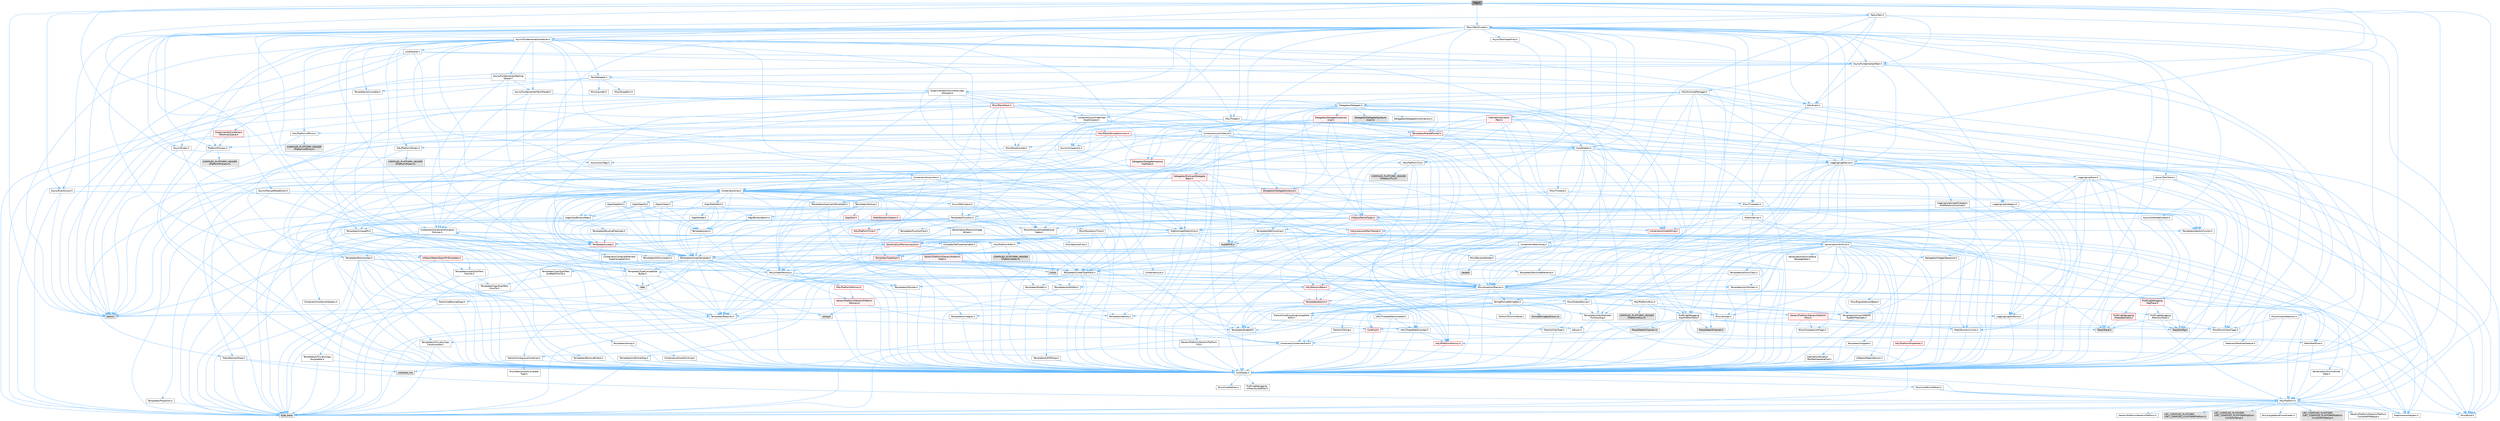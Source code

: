 digraph "Pipe.h"
{
 // INTERACTIVE_SVG=YES
 // LATEX_PDF_SIZE
  bgcolor="transparent";
  edge [fontname=Helvetica,fontsize=10,labelfontname=Helvetica,labelfontsize=10];
  node [fontname=Helvetica,fontsize=10,shape=box,height=0.2,width=0.4];
  Node1 [id="Node000001",label="Pipe.h",height=0.2,width=0.4,color="gray40", fillcolor="grey60", style="filled", fontcolor="black",tooltip=" "];
  Node1 -> Node2 [id="edge1_Node000001_Node000002",color="steelblue1",style="solid",tooltip=" "];
  Node2 [id="Node000002",label="Async/Fundamental/Scheduler.h",height=0.2,width=0.4,color="grey40", fillcolor="white", style="filled",URL="$d7/d7f/Scheduler_8h.html",tooltip=" "];
  Node2 -> Node3 [id="edge2_Node000002_Node000003",color="steelblue1",style="solid",tooltip=" "];
  Node3 [id="Node000003",label="Async/Fundamental/Task.h",height=0.2,width=0.4,color="grey40", fillcolor="white", style="filled",URL="$d6/d93/Async_2Fundamental_2Task_8h.html",tooltip=" "];
  Node3 -> Node4 [id="edge3_Node000003_Node000004",color="steelblue1",style="solid",tooltip=" "];
  Node4 [id="Node000004",label="Logging/LogMacros.h",height=0.2,width=0.4,color="grey40", fillcolor="white", style="filled",URL="$d0/d16/LogMacros_8h.html",tooltip=" "];
  Node4 -> Node5 [id="edge4_Node000004_Node000005",color="steelblue1",style="solid",tooltip=" "];
  Node5 [id="Node000005",label="Containers/UnrealString.h",height=0.2,width=0.4,color="red", fillcolor="#FFF0F0", style="filled",URL="$d5/dba/UnrealString_8h.html",tooltip=" "];
  Node4 -> Node20 [id="edge5_Node000004_Node000020",color="steelblue1",style="solid",tooltip=" "];
  Node20 [id="Node000020",label="CoreTypes.h",height=0.2,width=0.4,color="grey40", fillcolor="white", style="filled",URL="$dc/dec/CoreTypes_8h.html",tooltip=" "];
  Node20 -> Node10 [id="edge6_Node000020_Node000010",color="steelblue1",style="solid",tooltip=" "];
  Node10 [id="Node000010",label="HAL/Platform.h",height=0.2,width=0.4,color="grey40", fillcolor="white", style="filled",URL="$d9/dd0/Platform_8h.html",tooltip=" "];
  Node10 -> Node11 [id="edge7_Node000010_Node000011",color="steelblue1",style="solid",tooltip=" "];
  Node11 [id="Node000011",label="Misc/Build.h",height=0.2,width=0.4,color="grey40", fillcolor="white", style="filled",URL="$d3/dbb/Build_8h.html",tooltip=" "];
  Node10 -> Node12 [id="edge8_Node000010_Node000012",color="steelblue1",style="solid",tooltip=" "];
  Node12 [id="Node000012",label="Misc/LargeWorldCoordinates.h",height=0.2,width=0.4,color="grey40", fillcolor="white", style="filled",URL="$d2/dcb/LargeWorldCoordinates_8h.html",tooltip=" "];
  Node10 -> Node13 [id="edge9_Node000010_Node000013",color="steelblue1",style="solid",tooltip=" "];
  Node13 [id="Node000013",label="type_traits",height=0.2,width=0.4,color="grey60", fillcolor="#E0E0E0", style="filled",tooltip=" "];
  Node10 -> Node14 [id="edge10_Node000010_Node000014",color="steelblue1",style="solid",tooltip=" "];
  Node14 [id="Node000014",label="PreprocessorHelpers.h",height=0.2,width=0.4,color="grey40", fillcolor="white", style="filled",URL="$db/ddb/PreprocessorHelpers_8h.html",tooltip=" "];
  Node10 -> Node15 [id="edge11_Node000010_Node000015",color="steelblue1",style="solid",tooltip=" "];
  Node15 [id="Node000015",label="UBT_COMPILED_PLATFORM\l/UBT_COMPILED_PLATFORMPlatform\lCompilerPreSetup.h",height=0.2,width=0.4,color="grey60", fillcolor="#E0E0E0", style="filled",tooltip=" "];
  Node10 -> Node16 [id="edge12_Node000010_Node000016",color="steelblue1",style="solid",tooltip=" "];
  Node16 [id="Node000016",label="GenericPlatform/GenericPlatform\lCompilerPreSetup.h",height=0.2,width=0.4,color="grey40", fillcolor="white", style="filled",URL="$d9/dc8/GenericPlatformCompilerPreSetup_8h.html",tooltip=" "];
  Node10 -> Node17 [id="edge13_Node000010_Node000017",color="steelblue1",style="solid",tooltip=" "];
  Node17 [id="Node000017",label="GenericPlatform/GenericPlatform.h",height=0.2,width=0.4,color="grey40", fillcolor="white", style="filled",URL="$d6/d84/GenericPlatform_8h.html",tooltip=" "];
  Node10 -> Node18 [id="edge14_Node000010_Node000018",color="steelblue1",style="solid",tooltip=" "];
  Node18 [id="Node000018",label="UBT_COMPILED_PLATFORM\l/UBT_COMPILED_PLATFORMPlatform.h",height=0.2,width=0.4,color="grey60", fillcolor="#E0E0E0", style="filled",tooltip=" "];
  Node10 -> Node19 [id="edge15_Node000010_Node000019",color="steelblue1",style="solid",tooltip=" "];
  Node19 [id="Node000019",label="UBT_COMPILED_PLATFORM\l/UBT_COMPILED_PLATFORMPlatform\lCompilerSetup.h",height=0.2,width=0.4,color="grey60", fillcolor="#E0E0E0", style="filled",tooltip=" "];
  Node20 -> Node21 [id="edge16_Node000020_Node000021",color="steelblue1",style="solid",tooltip=" "];
  Node21 [id="Node000021",label="ProfilingDebugging\l/UMemoryDefines.h",height=0.2,width=0.4,color="grey40", fillcolor="white", style="filled",URL="$d2/da2/UMemoryDefines_8h.html",tooltip=" "];
  Node20 -> Node22 [id="edge17_Node000020_Node000022",color="steelblue1",style="solid",tooltip=" "];
  Node22 [id="Node000022",label="Misc/CoreMiscDefines.h",height=0.2,width=0.4,color="grey40", fillcolor="white", style="filled",URL="$da/d38/CoreMiscDefines_8h.html",tooltip=" "];
  Node22 -> Node10 [id="edge18_Node000022_Node000010",color="steelblue1",style="solid",tooltip=" "];
  Node22 -> Node14 [id="edge19_Node000022_Node000014",color="steelblue1",style="solid",tooltip=" "];
  Node20 -> Node23 [id="edge20_Node000020_Node000023",color="steelblue1",style="solid",tooltip=" "];
  Node23 [id="Node000023",label="Misc/CoreDefines.h",height=0.2,width=0.4,color="grey40", fillcolor="white", style="filled",URL="$d3/dd2/CoreDefines_8h.html",tooltip=" "];
  Node4 -> Node14 [id="edge21_Node000004_Node000014",color="steelblue1",style="solid",tooltip=" "];
  Node4 -> Node27 [id="edge22_Node000004_Node000027",color="steelblue1",style="solid",tooltip=" "];
  Node27 [id="Node000027",label="Logging/LogCategory.h",height=0.2,width=0.4,color="grey40", fillcolor="white", style="filled",URL="$d9/d36/LogCategory_8h.html",tooltip=" "];
  Node27 -> Node20 [id="edge23_Node000027_Node000020",color="steelblue1",style="solid",tooltip=" "];
  Node27 -> Node28 [id="edge24_Node000027_Node000028",color="steelblue1",style="solid",tooltip=" "];
  Node28 [id="Node000028",label="Logging/LogVerbosity.h",height=0.2,width=0.4,color="grey40", fillcolor="white", style="filled",URL="$d2/d8f/LogVerbosity_8h.html",tooltip=" "];
  Node28 -> Node20 [id="edge25_Node000028_Node000020",color="steelblue1",style="solid",tooltip=" "];
  Node27 -> Node29 [id="edge26_Node000027_Node000029",color="steelblue1",style="solid",tooltip=" "];
  Node29 [id="Node000029",label="UObject/NameTypes.h",height=0.2,width=0.4,color="red", fillcolor="#FFF0F0", style="filled",URL="$d6/d35/NameTypes_8h.html",tooltip=" "];
  Node29 -> Node20 [id="edge27_Node000029_Node000020",color="steelblue1",style="solid",tooltip=" "];
  Node29 -> Node30 [id="edge28_Node000029_Node000030",color="steelblue1",style="solid",tooltip=" "];
  Node30 [id="Node000030",label="Misc/AssertionMacros.h",height=0.2,width=0.4,color="grey40", fillcolor="white", style="filled",URL="$d0/dfa/AssertionMacros_8h.html",tooltip=" "];
  Node30 -> Node20 [id="edge29_Node000030_Node000020",color="steelblue1",style="solid",tooltip=" "];
  Node30 -> Node10 [id="edge30_Node000030_Node000010",color="steelblue1",style="solid",tooltip=" "];
  Node30 -> Node31 [id="edge31_Node000030_Node000031",color="steelblue1",style="solid",tooltip=" "];
  Node31 [id="Node000031",label="HAL/PlatformMisc.h",height=0.2,width=0.4,color="grey40", fillcolor="white", style="filled",URL="$d0/df5/PlatformMisc_8h.html",tooltip=" "];
  Node31 -> Node20 [id="edge32_Node000031_Node000020",color="steelblue1",style="solid",tooltip=" "];
  Node31 -> Node32 [id="edge33_Node000031_Node000032",color="steelblue1",style="solid",tooltip=" "];
  Node32 [id="Node000032",label="GenericPlatform/GenericPlatform\lMisc.h",height=0.2,width=0.4,color="red", fillcolor="#FFF0F0", style="filled",URL="$db/d9a/GenericPlatformMisc_8h.html",tooltip=" "];
  Node32 -> Node35 [id="edge34_Node000032_Node000035",color="steelblue1",style="solid",tooltip=" "];
  Node35 [id="Node000035",label="CoreFwd.h",height=0.2,width=0.4,color="red", fillcolor="#FFF0F0", style="filled",URL="$d1/d1e/CoreFwd_8h.html",tooltip=" "];
  Node35 -> Node20 [id="edge35_Node000035_Node000020",color="steelblue1",style="solid",tooltip=" "];
  Node35 -> Node9 [id="edge36_Node000035_Node000009",color="steelblue1",style="solid",tooltip=" "];
  Node9 [id="Node000009",label="Containers/ContainersFwd.h",height=0.2,width=0.4,color="grey40", fillcolor="white", style="filled",URL="$d4/d0a/ContainersFwd_8h.html",tooltip=" "];
  Node9 -> Node10 [id="edge37_Node000009_Node000010",color="steelblue1",style="solid",tooltip=" "];
  Node9 -> Node20 [id="edge38_Node000009_Node000020",color="steelblue1",style="solid",tooltip=" "];
  Node9 -> Node24 [id="edge39_Node000009_Node000024",color="steelblue1",style="solid",tooltip=" "];
  Node24 [id="Node000024",label="Traits/IsContiguousContainer.h",height=0.2,width=0.4,color="grey40", fillcolor="white", style="filled",URL="$d5/d3c/IsContiguousContainer_8h.html",tooltip=" "];
  Node24 -> Node20 [id="edge40_Node000024_Node000020",color="steelblue1",style="solid",tooltip=" "];
  Node24 -> Node25 [id="edge41_Node000024_Node000025",color="steelblue1",style="solid",tooltip=" "];
  Node25 [id="Node000025",label="Misc/StaticAssertComplete\lType.h",height=0.2,width=0.4,color="grey40", fillcolor="white", style="filled",URL="$d5/d4e/StaticAssertCompleteType_8h.html",tooltip=" "];
  Node24 -> Node26 [id="edge42_Node000024_Node000026",color="steelblue1",style="solid",tooltip=" "];
  Node26 [id="Node000026",label="initializer_list",height=0.2,width=0.4,color="grey60", fillcolor="#E0E0E0", style="filled",tooltip=" "];
  Node35 -> Node36 [id="edge43_Node000035_Node000036",color="steelblue1",style="solid",tooltip=" "];
  Node36 [id="Node000036",label="Math/MathFwd.h",height=0.2,width=0.4,color="grey40", fillcolor="white", style="filled",URL="$d2/d10/MathFwd_8h.html",tooltip=" "];
  Node36 -> Node10 [id="edge44_Node000036_Node000010",color="steelblue1",style="solid",tooltip=" "];
  Node32 -> Node20 [id="edge45_Node000032_Node000020",color="steelblue1",style="solid",tooltip=" "];
  Node32 -> Node49 [id="edge46_Node000032_Node000049",color="steelblue1",style="solid",tooltip=" "];
  Node49 [id="Node000049",label="Math/NumericLimits.h",height=0.2,width=0.4,color="grey40", fillcolor="white", style="filled",URL="$df/d1b/NumericLimits_8h.html",tooltip=" "];
  Node49 -> Node20 [id="edge47_Node000049_Node000020",color="steelblue1",style="solid",tooltip=" "];
  Node32 -> Node50 [id="edge48_Node000032_Node000050",color="steelblue1",style="solid",tooltip=" "];
  Node50 [id="Node000050",label="Misc/CompressionFlags.h",height=0.2,width=0.4,color="grey40", fillcolor="white", style="filled",URL="$d9/d76/CompressionFlags_8h.html",tooltip=" "];
  Node32 -> Node51 [id="edge49_Node000032_Node000051",color="steelblue1",style="solid",tooltip=" "];
  Node51 [id="Node000051",label="Misc/EnumClassFlags.h",height=0.2,width=0.4,color="grey40", fillcolor="white", style="filled",URL="$d8/de7/EnumClassFlags_8h.html",tooltip=" "];
  Node31 -> Node54 [id="edge50_Node000031_Node000054",color="steelblue1",style="solid",tooltip=" "];
  Node54 [id="Node000054",label="COMPILED_PLATFORM_HEADER\l(PlatformMisc.h)",height=0.2,width=0.4,color="grey60", fillcolor="#E0E0E0", style="filled",tooltip=" "];
  Node31 -> Node55 [id="edge51_Node000031_Node000055",color="steelblue1",style="solid",tooltip=" "];
  Node55 [id="Node000055",label="ProfilingDebugging\l/CpuProfilerTrace.h",height=0.2,width=0.4,color="grey40", fillcolor="white", style="filled",URL="$da/dcb/CpuProfilerTrace_8h.html",tooltip=" "];
  Node55 -> Node20 [id="edge52_Node000055_Node000020",color="steelblue1",style="solid",tooltip=" "];
  Node55 -> Node9 [id="edge53_Node000055_Node000009",color="steelblue1",style="solid",tooltip=" "];
  Node55 -> Node56 [id="edge54_Node000055_Node000056",color="steelblue1",style="solid",tooltip=" "];
  Node56 [id="Node000056",label="HAL/PlatformAtomics.h",height=0.2,width=0.4,color="red", fillcolor="#FFF0F0", style="filled",URL="$d3/d36/PlatformAtomics_8h.html",tooltip=" "];
  Node56 -> Node20 [id="edge55_Node000056_Node000020",color="steelblue1",style="solid",tooltip=" "];
  Node55 -> Node14 [id="edge56_Node000055_Node000014",color="steelblue1",style="solid",tooltip=" "];
  Node55 -> Node11 [id="edge57_Node000055_Node000011",color="steelblue1",style="solid",tooltip=" "];
  Node55 -> Node59 [id="edge58_Node000055_Node000059",color="steelblue1",style="solid",tooltip=" "];
  Node59 [id="Node000059",label="Trace/Config.h",height=0.2,width=0.4,color="grey60", fillcolor="#E0E0E0", style="filled",tooltip=" "];
  Node55 -> Node60 [id="edge59_Node000055_Node000060",color="steelblue1",style="solid",tooltip=" "];
  Node60 [id="Node000060",label="Trace/Detail/Channel.h",height=0.2,width=0.4,color="grey60", fillcolor="#E0E0E0", style="filled",tooltip=" "];
  Node55 -> Node61 [id="edge60_Node000055_Node000061",color="steelblue1",style="solid",tooltip=" "];
  Node61 [id="Node000061",label="Trace/Detail/Channel.inl",height=0.2,width=0.4,color="grey60", fillcolor="#E0E0E0", style="filled",tooltip=" "];
  Node55 -> Node62 [id="edge61_Node000055_Node000062",color="steelblue1",style="solid",tooltip=" "];
  Node62 [id="Node000062",label="Trace/Trace.h",height=0.2,width=0.4,color="grey60", fillcolor="#E0E0E0", style="filled",tooltip=" "];
  Node30 -> Node14 [id="edge62_Node000030_Node000014",color="steelblue1",style="solid",tooltip=" "];
  Node30 -> Node63 [id="edge63_Node000030_Node000063",color="steelblue1",style="solid",tooltip=" "];
  Node63 [id="Node000063",label="Templates/EnableIf.h",height=0.2,width=0.4,color="grey40", fillcolor="white", style="filled",URL="$d7/d60/EnableIf_8h.html",tooltip=" "];
  Node63 -> Node20 [id="edge64_Node000063_Node000020",color="steelblue1",style="solid",tooltip=" "];
  Node30 -> Node64 [id="edge65_Node000030_Node000064",color="steelblue1",style="solid",tooltip=" "];
  Node64 [id="Node000064",label="Templates/IsArrayOrRefOf\lTypeByPredicate.h",height=0.2,width=0.4,color="grey40", fillcolor="white", style="filled",URL="$d6/da1/IsArrayOrRefOfTypeByPredicate_8h.html",tooltip=" "];
  Node64 -> Node20 [id="edge66_Node000064_Node000020",color="steelblue1",style="solid",tooltip=" "];
  Node30 -> Node65 [id="edge67_Node000030_Node000065",color="steelblue1",style="solid",tooltip=" "];
  Node65 [id="Node000065",label="Templates/IsValidVariadic\lFunctionArg.h",height=0.2,width=0.4,color="grey40", fillcolor="white", style="filled",URL="$d0/dc8/IsValidVariadicFunctionArg_8h.html",tooltip=" "];
  Node65 -> Node20 [id="edge68_Node000065_Node000020",color="steelblue1",style="solid",tooltip=" "];
  Node65 -> Node66 [id="edge69_Node000065_Node000066",color="steelblue1",style="solid",tooltip=" "];
  Node66 [id="Node000066",label="IsEnum.h",height=0.2,width=0.4,color="grey40", fillcolor="white", style="filled",URL="$d4/de5/IsEnum_8h.html",tooltip=" "];
  Node65 -> Node13 [id="edge70_Node000065_Node000013",color="steelblue1",style="solid",tooltip=" "];
  Node30 -> Node67 [id="edge71_Node000030_Node000067",color="steelblue1",style="solid",tooltip=" "];
  Node67 [id="Node000067",label="Traits/IsCharEncodingCompatible\lWith.h",height=0.2,width=0.4,color="grey40", fillcolor="white", style="filled",URL="$df/dd1/IsCharEncodingCompatibleWith_8h.html",tooltip=" "];
  Node67 -> Node13 [id="edge72_Node000067_Node000013",color="steelblue1",style="solid",tooltip=" "];
  Node67 -> Node68 [id="edge73_Node000067_Node000068",color="steelblue1",style="solid",tooltip=" "];
  Node68 [id="Node000068",label="Traits/IsCharType.h",height=0.2,width=0.4,color="grey40", fillcolor="white", style="filled",URL="$db/d51/IsCharType_8h.html",tooltip=" "];
  Node68 -> Node20 [id="edge74_Node000068_Node000020",color="steelblue1",style="solid",tooltip=" "];
  Node30 -> Node69 [id="edge75_Node000030_Node000069",color="steelblue1",style="solid",tooltip=" "];
  Node69 [id="Node000069",label="Misc/VarArgs.h",height=0.2,width=0.4,color="grey40", fillcolor="white", style="filled",URL="$d5/d6f/VarArgs_8h.html",tooltip=" "];
  Node69 -> Node20 [id="edge76_Node000069_Node000020",color="steelblue1",style="solid",tooltip=" "];
  Node30 -> Node70 [id="edge77_Node000030_Node000070",color="steelblue1",style="solid",tooltip=" "];
  Node70 [id="Node000070",label="String/FormatStringSan.h",height=0.2,width=0.4,color="grey40", fillcolor="white", style="filled",URL="$d3/d8b/FormatStringSan_8h.html",tooltip=" "];
  Node70 -> Node13 [id="edge78_Node000070_Node000013",color="steelblue1",style="solid",tooltip=" "];
  Node70 -> Node20 [id="edge79_Node000070_Node000020",color="steelblue1",style="solid",tooltip=" "];
  Node70 -> Node71 [id="edge80_Node000070_Node000071",color="steelblue1",style="solid",tooltip=" "];
  Node71 [id="Node000071",label="Templates/Requires.h",height=0.2,width=0.4,color="grey40", fillcolor="white", style="filled",URL="$dc/d96/Requires_8h.html",tooltip=" "];
  Node71 -> Node63 [id="edge81_Node000071_Node000063",color="steelblue1",style="solid",tooltip=" "];
  Node71 -> Node13 [id="edge82_Node000071_Node000013",color="steelblue1",style="solid",tooltip=" "];
  Node70 -> Node72 [id="edge83_Node000070_Node000072",color="steelblue1",style="solid",tooltip=" "];
  Node72 [id="Node000072",label="Templates/Identity.h",height=0.2,width=0.4,color="grey40", fillcolor="white", style="filled",URL="$d0/dd5/Identity_8h.html",tooltip=" "];
  Node70 -> Node65 [id="edge84_Node000070_Node000065",color="steelblue1",style="solid",tooltip=" "];
  Node70 -> Node68 [id="edge85_Node000070_Node000068",color="steelblue1",style="solid",tooltip=" "];
  Node70 -> Node73 [id="edge86_Node000070_Node000073",color="steelblue1",style="solid",tooltip=" "];
  Node73 [id="Node000073",label="Traits/IsTEnumAsByte.h",height=0.2,width=0.4,color="grey40", fillcolor="white", style="filled",URL="$d1/de6/IsTEnumAsByte_8h.html",tooltip=" "];
  Node70 -> Node74 [id="edge87_Node000070_Node000074",color="steelblue1",style="solid",tooltip=" "];
  Node74 [id="Node000074",label="Traits/IsTString.h",height=0.2,width=0.4,color="grey40", fillcolor="white", style="filled",URL="$d0/df8/IsTString_8h.html",tooltip=" "];
  Node74 -> Node9 [id="edge88_Node000074_Node000009",color="steelblue1",style="solid",tooltip=" "];
  Node70 -> Node9 [id="edge89_Node000070_Node000009",color="steelblue1",style="solid",tooltip=" "];
  Node70 -> Node75 [id="edge90_Node000070_Node000075",color="steelblue1",style="solid",tooltip=" "];
  Node75 [id="Node000075",label="FormatStringSanErrors.inl",height=0.2,width=0.4,color="grey60", fillcolor="#E0E0E0", style="filled",tooltip=" "];
  Node30 -> Node76 [id="edge91_Node000030_Node000076",color="steelblue1",style="solid",tooltip=" "];
  Node76 [id="Node000076",label="atomic",height=0.2,width=0.4,color="grey60", fillcolor="#E0E0E0", style="filled",tooltip=" "];
  Node29 -> Node77 [id="edge92_Node000029_Node000077",color="steelblue1",style="solid",tooltip=" "];
  Node77 [id="Node000077",label="HAL/UnrealMemory.h",height=0.2,width=0.4,color="grey40", fillcolor="white", style="filled",URL="$d9/d96/UnrealMemory_8h.html",tooltip=" "];
  Node77 -> Node20 [id="edge93_Node000077_Node000020",color="steelblue1",style="solid",tooltip=" "];
  Node77 -> Node78 [id="edge94_Node000077_Node000078",color="steelblue1",style="solid",tooltip=" "];
  Node78 [id="Node000078",label="GenericPlatform/GenericPlatform\lMemory.h",height=0.2,width=0.4,color="red", fillcolor="#FFF0F0", style="filled",URL="$dd/d22/GenericPlatformMemory_8h.html",tooltip=" "];
  Node78 -> Node35 [id="edge95_Node000078_Node000035",color="steelblue1",style="solid",tooltip=" "];
  Node78 -> Node20 [id="edge96_Node000078_Node000020",color="steelblue1",style="solid",tooltip=" "];
  Node78 -> Node48 [id="edge97_Node000078_Node000048",color="steelblue1",style="solid",tooltip=" "];
  Node48 [id="Node000048",label="string.h",height=0.2,width=0.4,color="grey60", fillcolor="#E0E0E0", style="filled",tooltip=" "];
  Node77 -> Node81 [id="edge98_Node000077_Node000081",color="steelblue1",style="solid",tooltip=" "];
  Node81 [id="Node000081",label="HAL/MemoryBase.h",height=0.2,width=0.4,color="red", fillcolor="#FFF0F0", style="filled",URL="$d6/d9f/MemoryBase_8h.html",tooltip=" "];
  Node81 -> Node20 [id="edge99_Node000081_Node000020",color="steelblue1",style="solid",tooltip=" "];
  Node81 -> Node56 [id="edge100_Node000081_Node000056",color="steelblue1",style="solid",tooltip=" "];
  Node81 -> Node83 [id="edge101_Node000081_Node000083",color="steelblue1",style="solid",tooltip=" "];
  Node83 [id="Node000083",label="Misc/OutputDevice.h",height=0.2,width=0.4,color="grey40", fillcolor="white", style="filled",URL="$d7/d32/OutputDevice_8h.html",tooltip=" "];
  Node83 -> Node35 [id="edge102_Node000083_Node000035",color="steelblue1",style="solid",tooltip=" "];
  Node83 -> Node20 [id="edge103_Node000083_Node000020",color="steelblue1",style="solid",tooltip=" "];
  Node83 -> Node28 [id="edge104_Node000083_Node000028",color="steelblue1",style="solid",tooltip=" "];
  Node83 -> Node69 [id="edge105_Node000083_Node000069",color="steelblue1",style="solid",tooltip=" "];
  Node83 -> Node64 [id="edge106_Node000083_Node000064",color="steelblue1",style="solid",tooltip=" "];
  Node83 -> Node65 [id="edge107_Node000083_Node000065",color="steelblue1",style="solid",tooltip=" "];
  Node83 -> Node67 [id="edge108_Node000083_Node000067",color="steelblue1",style="solid",tooltip=" "];
  Node81 -> Node84 [id="edge109_Node000081_Node000084",color="steelblue1",style="solid",tooltip=" "];
  Node84 [id="Node000084",label="Templates/Atomic.h",height=0.2,width=0.4,color="red", fillcolor="#FFF0F0", style="filled",URL="$d3/d91/Atomic_8h.html",tooltip=" "];
  Node84 -> Node85 [id="edge110_Node000084_Node000085",color="steelblue1",style="solid",tooltip=" "];
  Node85 [id="Node000085",label="HAL/ThreadSafeCounter.h",height=0.2,width=0.4,color="grey40", fillcolor="white", style="filled",URL="$dc/dc9/ThreadSafeCounter_8h.html",tooltip=" "];
  Node85 -> Node20 [id="edge111_Node000085_Node000020",color="steelblue1",style="solid",tooltip=" "];
  Node85 -> Node56 [id="edge112_Node000085_Node000056",color="steelblue1",style="solid",tooltip=" "];
  Node84 -> Node86 [id="edge113_Node000084_Node000086",color="steelblue1",style="solid",tooltip=" "];
  Node86 [id="Node000086",label="HAL/ThreadSafeCounter64.h",height=0.2,width=0.4,color="grey40", fillcolor="white", style="filled",URL="$d0/d12/ThreadSafeCounter64_8h.html",tooltip=" "];
  Node86 -> Node20 [id="edge114_Node000086_Node000020",color="steelblue1",style="solid",tooltip=" "];
  Node86 -> Node85 [id="edge115_Node000086_Node000085",color="steelblue1",style="solid",tooltip=" "];
  Node84 -> Node87 [id="edge116_Node000084_Node000087",color="steelblue1",style="solid",tooltip=" "];
  Node87 [id="Node000087",label="Templates/IsIntegral.h",height=0.2,width=0.4,color="grey40", fillcolor="white", style="filled",URL="$da/d64/IsIntegral_8h.html",tooltip=" "];
  Node87 -> Node20 [id="edge117_Node000087_Node000020",color="steelblue1",style="solid",tooltip=" "];
  Node84 -> Node76 [id="edge118_Node000084_Node000076",color="steelblue1",style="solid",tooltip=" "];
  Node77 -> Node93 [id="edge119_Node000077_Node000093",color="steelblue1",style="solid",tooltip=" "];
  Node93 [id="Node000093",label="HAL/PlatformMemory.h",height=0.2,width=0.4,color="red", fillcolor="#FFF0F0", style="filled",URL="$de/d68/PlatformMemory_8h.html",tooltip=" "];
  Node93 -> Node20 [id="edge120_Node000093_Node000020",color="steelblue1",style="solid",tooltip=" "];
  Node93 -> Node78 [id="edge121_Node000093_Node000078",color="steelblue1",style="solid",tooltip=" "];
  Node77 -> Node95 [id="edge122_Node000077_Node000095",color="steelblue1",style="solid",tooltip=" "];
  Node95 [id="Node000095",label="ProfilingDebugging\l/MemoryTrace.h",height=0.2,width=0.4,color="grey40", fillcolor="white", style="filled",URL="$da/dd7/MemoryTrace_8h.html",tooltip=" "];
  Node95 -> Node10 [id="edge123_Node000095_Node000010",color="steelblue1",style="solid",tooltip=" "];
  Node95 -> Node51 [id="edge124_Node000095_Node000051",color="steelblue1",style="solid",tooltip=" "];
  Node95 -> Node59 [id="edge125_Node000095_Node000059",color="steelblue1",style="solid",tooltip=" "];
  Node95 -> Node62 [id="edge126_Node000095_Node000062",color="steelblue1",style="solid",tooltip=" "];
  Node77 -> Node96 [id="edge127_Node000077_Node000096",color="steelblue1",style="solid",tooltip=" "];
  Node96 [id="Node000096",label="Templates/IsPointer.h",height=0.2,width=0.4,color="grey40", fillcolor="white", style="filled",URL="$d7/d05/IsPointer_8h.html",tooltip=" "];
  Node96 -> Node20 [id="edge128_Node000096_Node000020",color="steelblue1",style="solid",tooltip=" "];
  Node29 -> Node97 [id="edge129_Node000029_Node000097",color="steelblue1",style="solid",tooltip=" "];
  Node97 [id="Node000097",label="Templates/UnrealTypeTraits.h",height=0.2,width=0.4,color="grey40", fillcolor="white", style="filled",URL="$d2/d2d/UnrealTypeTraits_8h.html",tooltip=" "];
  Node97 -> Node20 [id="edge130_Node000097_Node000020",color="steelblue1",style="solid",tooltip=" "];
  Node97 -> Node96 [id="edge131_Node000097_Node000096",color="steelblue1",style="solid",tooltip=" "];
  Node97 -> Node30 [id="edge132_Node000097_Node000030",color="steelblue1",style="solid",tooltip=" "];
  Node97 -> Node89 [id="edge133_Node000097_Node000089",color="steelblue1",style="solid",tooltip=" "];
  Node89 [id="Node000089",label="Templates/AndOrNot.h",height=0.2,width=0.4,color="grey40", fillcolor="white", style="filled",URL="$db/d0a/AndOrNot_8h.html",tooltip=" "];
  Node89 -> Node20 [id="edge134_Node000089_Node000020",color="steelblue1",style="solid",tooltip=" "];
  Node97 -> Node63 [id="edge135_Node000097_Node000063",color="steelblue1",style="solid",tooltip=" "];
  Node97 -> Node98 [id="edge136_Node000097_Node000098",color="steelblue1",style="solid",tooltip=" "];
  Node98 [id="Node000098",label="Templates/IsArithmetic.h",height=0.2,width=0.4,color="grey40", fillcolor="white", style="filled",URL="$d2/d5d/IsArithmetic_8h.html",tooltip=" "];
  Node98 -> Node20 [id="edge137_Node000098_Node000020",color="steelblue1",style="solid",tooltip=" "];
  Node97 -> Node66 [id="edge138_Node000097_Node000066",color="steelblue1",style="solid",tooltip=" "];
  Node97 -> Node99 [id="edge139_Node000097_Node000099",color="steelblue1",style="solid",tooltip=" "];
  Node99 [id="Node000099",label="Templates/Models.h",height=0.2,width=0.4,color="grey40", fillcolor="white", style="filled",URL="$d3/d0c/Models_8h.html",tooltip=" "];
  Node99 -> Node72 [id="edge140_Node000099_Node000072",color="steelblue1",style="solid",tooltip=" "];
  Node97 -> Node100 [id="edge141_Node000097_Node000100",color="steelblue1",style="solid",tooltip=" "];
  Node100 [id="Node000100",label="Templates/IsPODType.h",height=0.2,width=0.4,color="grey40", fillcolor="white", style="filled",URL="$d7/db1/IsPODType_8h.html",tooltip=" "];
  Node100 -> Node20 [id="edge142_Node000100_Node000020",color="steelblue1",style="solid",tooltip=" "];
  Node97 -> Node101 [id="edge143_Node000097_Node000101",color="steelblue1",style="solid",tooltip=" "];
  Node101 [id="Node000101",label="Templates/IsUECoreType.h",height=0.2,width=0.4,color="grey40", fillcolor="white", style="filled",URL="$d1/db8/IsUECoreType_8h.html",tooltip=" "];
  Node101 -> Node20 [id="edge144_Node000101_Node000020",color="steelblue1",style="solid",tooltip=" "];
  Node101 -> Node13 [id="edge145_Node000101_Node000013",color="steelblue1",style="solid",tooltip=" "];
  Node97 -> Node90 [id="edge146_Node000097_Node000090",color="steelblue1",style="solid",tooltip=" "];
  Node90 [id="Node000090",label="Templates/IsTriviallyCopy\lConstructible.h",height=0.2,width=0.4,color="grey40", fillcolor="white", style="filled",URL="$d3/d78/IsTriviallyCopyConstructible_8h.html",tooltip=" "];
  Node90 -> Node20 [id="edge147_Node000090_Node000020",color="steelblue1",style="solid",tooltip=" "];
  Node90 -> Node13 [id="edge148_Node000090_Node000013",color="steelblue1",style="solid",tooltip=" "];
  Node29 -> Node102 [id="edge149_Node000029_Node000102",color="steelblue1",style="solid",tooltip=" "];
  Node102 [id="Node000102",label="Templates/UnrealTemplate.h",height=0.2,width=0.4,color="grey40", fillcolor="white", style="filled",URL="$d4/d24/UnrealTemplate_8h.html",tooltip=" "];
  Node102 -> Node20 [id="edge150_Node000102_Node000020",color="steelblue1",style="solid",tooltip=" "];
  Node102 -> Node96 [id="edge151_Node000102_Node000096",color="steelblue1",style="solid",tooltip=" "];
  Node102 -> Node77 [id="edge152_Node000102_Node000077",color="steelblue1",style="solid",tooltip=" "];
  Node102 -> Node103 [id="edge153_Node000102_Node000103",color="steelblue1",style="solid",tooltip=" "];
  Node103 [id="Node000103",label="Templates/CopyQualifiers\lAndRefsFromTo.h",height=0.2,width=0.4,color="grey40", fillcolor="white", style="filled",URL="$d3/db3/CopyQualifiersAndRefsFromTo_8h.html",tooltip=" "];
  Node103 -> Node104 [id="edge154_Node000103_Node000104",color="steelblue1",style="solid",tooltip=" "];
  Node104 [id="Node000104",label="Templates/CopyQualifiers\lFromTo.h",height=0.2,width=0.4,color="grey40", fillcolor="white", style="filled",URL="$d5/db4/CopyQualifiersFromTo_8h.html",tooltip=" "];
  Node102 -> Node97 [id="edge155_Node000102_Node000097",color="steelblue1",style="solid",tooltip=" "];
  Node102 -> Node105 [id="edge156_Node000102_Node000105",color="steelblue1",style="solid",tooltip=" "];
  Node105 [id="Node000105",label="Templates/RemoveReference.h",height=0.2,width=0.4,color="grey40", fillcolor="white", style="filled",URL="$da/dbe/RemoveReference_8h.html",tooltip=" "];
  Node105 -> Node20 [id="edge157_Node000105_Node000020",color="steelblue1",style="solid",tooltip=" "];
  Node102 -> Node71 [id="edge158_Node000102_Node000071",color="steelblue1",style="solid",tooltip=" "];
  Node102 -> Node106 [id="edge159_Node000102_Node000106",color="steelblue1",style="solid",tooltip=" "];
  Node106 [id="Node000106",label="Templates/TypeCompatible\lBytes.h",height=0.2,width=0.4,color="grey40", fillcolor="white", style="filled",URL="$df/d0a/TypeCompatibleBytes_8h.html",tooltip=" "];
  Node106 -> Node20 [id="edge160_Node000106_Node000020",color="steelblue1",style="solid",tooltip=" "];
  Node106 -> Node48 [id="edge161_Node000106_Node000048",color="steelblue1",style="solid",tooltip=" "];
  Node106 -> Node40 [id="edge162_Node000106_Node000040",color="steelblue1",style="solid",tooltip=" "];
  Node40 [id="Node000040",label="new",height=0.2,width=0.4,color="grey60", fillcolor="#E0E0E0", style="filled",tooltip=" "];
  Node106 -> Node13 [id="edge163_Node000106_Node000013",color="steelblue1",style="solid",tooltip=" "];
  Node102 -> Node72 [id="edge164_Node000102_Node000072",color="steelblue1",style="solid",tooltip=" "];
  Node102 -> Node24 [id="edge165_Node000102_Node000024",color="steelblue1",style="solid",tooltip=" "];
  Node102 -> Node107 [id="edge166_Node000102_Node000107",color="steelblue1",style="solid",tooltip=" "];
  Node107 [id="Node000107",label="Traits/UseBitwiseSwap.h",height=0.2,width=0.4,color="grey40", fillcolor="white", style="filled",URL="$db/df3/UseBitwiseSwap_8h.html",tooltip=" "];
  Node107 -> Node20 [id="edge167_Node000107_Node000020",color="steelblue1",style="solid",tooltip=" "];
  Node107 -> Node13 [id="edge168_Node000107_Node000013",color="steelblue1",style="solid",tooltip=" "];
  Node102 -> Node13 [id="edge169_Node000102_Node000013",color="steelblue1",style="solid",tooltip=" "];
  Node29 -> Node5 [id="edge170_Node000029_Node000005",color="steelblue1",style="solid",tooltip=" "];
  Node29 -> Node84 [id="edge171_Node000029_Node000084",color="steelblue1",style="solid",tooltip=" "];
  Node29 -> Node142 [id="edge172_Node000029_Node000142",color="steelblue1",style="solid",tooltip=" "];
  Node142 [id="Node000142",label="Serialization/MemoryLayout.h",height=0.2,width=0.4,color="red", fillcolor="#FFF0F0", style="filled",URL="$d7/d66/MemoryLayout_8h.html",tooltip=" "];
  Node142 -> Node77 [id="edge173_Node000142_Node000077",color="steelblue1",style="solid",tooltip=" "];
  Node142 -> Node63 [id="edge174_Node000142_Node000063",color="steelblue1",style="solid",tooltip=" "];
  Node142 -> Node122 [id="edge175_Node000142_Node000122",color="steelblue1",style="solid",tooltip=" "];
  Node122 [id="Node000122",label="Templates/IsPolymorphic.h",height=0.2,width=0.4,color="grey40", fillcolor="white", style="filled",URL="$dc/d20/IsPolymorphic_8h.html",tooltip=" "];
  Node142 -> Node99 [id="edge176_Node000142_Node000099",color="steelblue1",style="solid",tooltip=" "];
  Node142 -> Node102 [id="edge177_Node000142_Node000102",color="steelblue1",style="solid",tooltip=" "];
  Node29 -> Node125 [id="edge178_Node000029_Node000125",color="steelblue1",style="solid",tooltip=" "];
  Node125 [id="Node000125",label="Misc/IntrusiveUnsetOptional\lState.h",height=0.2,width=0.4,color="grey40", fillcolor="white", style="filled",URL="$d2/d0a/IntrusiveUnsetOptionalState_8h.html",tooltip=" "];
  Node125 -> Node126 [id="edge179_Node000125_Node000126",color="steelblue1",style="solid",tooltip=" "];
  Node126 [id="Node000126",label="Misc/OptionalFwd.h",height=0.2,width=0.4,color="grey40", fillcolor="white", style="filled",URL="$dc/d50/OptionalFwd_8h.html",tooltip=" "];
  Node29 -> Node62 [id="edge180_Node000029_Node000062",color="steelblue1",style="solid",tooltip=" "];
  Node4 -> Node184 [id="edge181_Node000004_Node000184",color="steelblue1",style="solid",tooltip=" "];
  Node184 [id="Node000184",label="Logging/LogScopedCategory\lAndVerbosityOverride.h",height=0.2,width=0.4,color="grey40", fillcolor="white", style="filled",URL="$de/dba/LogScopedCategoryAndVerbosityOverride_8h.html",tooltip=" "];
  Node184 -> Node20 [id="edge182_Node000184_Node000020",color="steelblue1",style="solid",tooltip=" "];
  Node184 -> Node28 [id="edge183_Node000184_Node000028",color="steelblue1",style="solid",tooltip=" "];
  Node184 -> Node29 [id="edge184_Node000184_Node000029",color="steelblue1",style="solid",tooltip=" "];
  Node4 -> Node185 [id="edge185_Node000004_Node000185",color="steelblue1",style="solid",tooltip=" "];
  Node185 [id="Node000185",label="Logging/LogTrace.h",height=0.2,width=0.4,color="grey40", fillcolor="white", style="filled",URL="$d5/d91/LogTrace_8h.html",tooltip=" "];
  Node185 -> Node20 [id="edge186_Node000185_Node000020",color="steelblue1",style="solid",tooltip=" "];
  Node185 -> Node124 [id="edge187_Node000185_Node000124",color="steelblue1",style="solid",tooltip=" "];
  Node124 [id="Node000124",label="Containers/Array.h",height=0.2,width=0.4,color="grey40", fillcolor="white", style="filled",URL="$df/dd0/Array_8h.html",tooltip=" "];
  Node124 -> Node20 [id="edge188_Node000124_Node000020",color="steelblue1",style="solid",tooltip=" "];
  Node124 -> Node30 [id="edge189_Node000124_Node000030",color="steelblue1",style="solid",tooltip=" "];
  Node124 -> Node125 [id="edge190_Node000124_Node000125",color="steelblue1",style="solid",tooltip=" "];
  Node124 -> Node127 [id="edge191_Node000124_Node000127",color="steelblue1",style="solid",tooltip=" "];
  Node127 [id="Node000127",label="Misc/ReverseIterate.h",height=0.2,width=0.4,color="grey40", fillcolor="white", style="filled",URL="$db/de3/ReverseIterate_8h.html",tooltip=" "];
  Node127 -> Node10 [id="edge192_Node000127_Node000010",color="steelblue1",style="solid",tooltip=" "];
  Node127 -> Node128 [id="edge193_Node000127_Node000128",color="steelblue1",style="solid",tooltip=" "];
  Node128 [id="Node000128",label="iterator",height=0.2,width=0.4,color="grey60", fillcolor="#E0E0E0", style="filled",tooltip=" "];
  Node124 -> Node77 [id="edge194_Node000124_Node000077",color="steelblue1",style="solid",tooltip=" "];
  Node124 -> Node97 [id="edge195_Node000124_Node000097",color="steelblue1",style="solid",tooltip=" "];
  Node124 -> Node102 [id="edge196_Node000124_Node000102",color="steelblue1",style="solid",tooltip=" "];
  Node124 -> Node129 [id="edge197_Node000124_Node000129",color="steelblue1",style="solid",tooltip=" "];
  Node129 [id="Node000129",label="Containers/AllowShrinking.h",height=0.2,width=0.4,color="grey40", fillcolor="white", style="filled",URL="$d7/d1a/AllowShrinking_8h.html",tooltip=" "];
  Node129 -> Node20 [id="edge198_Node000129_Node000020",color="steelblue1",style="solid",tooltip=" "];
  Node124 -> Node112 [id="edge199_Node000124_Node000112",color="steelblue1",style="solid",tooltip=" "];
  Node112 [id="Node000112",label="Containers/ContainerAllocation\lPolicies.h",height=0.2,width=0.4,color="grey40", fillcolor="white", style="filled",URL="$d7/dff/ContainerAllocationPolicies_8h.html",tooltip=" "];
  Node112 -> Node20 [id="edge200_Node000112_Node000020",color="steelblue1",style="solid",tooltip=" "];
  Node112 -> Node113 [id="edge201_Node000112_Node000113",color="steelblue1",style="solid",tooltip=" "];
  Node113 [id="Node000113",label="Containers/ContainerHelpers.h",height=0.2,width=0.4,color="grey40", fillcolor="white", style="filled",URL="$d7/d33/ContainerHelpers_8h.html",tooltip=" "];
  Node113 -> Node20 [id="edge202_Node000113_Node000020",color="steelblue1",style="solid",tooltip=" "];
  Node112 -> Node112 [id="edge203_Node000112_Node000112",color="steelblue1",style="solid",tooltip=" "];
  Node112 -> Node114 [id="edge204_Node000112_Node000114",color="steelblue1",style="solid",tooltip=" "];
  Node114 [id="Node000114",label="HAL/PlatformMath.h",height=0.2,width=0.4,color="grey40", fillcolor="white", style="filled",URL="$dc/d53/PlatformMath_8h.html",tooltip=" "];
  Node114 -> Node20 [id="edge205_Node000114_Node000020",color="steelblue1",style="solid",tooltip=" "];
  Node114 -> Node115 [id="edge206_Node000114_Node000115",color="steelblue1",style="solid",tooltip=" "];
  Node115 [id="Node000115",label="GenericPlatform/GenericPlatform\lMath.h",height=0.2,width=0.4,color="red", fillcolor="#FFF0F0", style="filled",URL="$d5/d79/GenericPlatformMath_8h.html",tooltip=" "];
  Node115 -> Node20 [id="edge207_Node000115_Node000020",color="steelblue1",style="solid",tooltip=" "];
  Node115 -> Node9 [id="edge208_Node000115_Node000009",color="steelblue1",style="solid",tooltip=" "];
  Node115 -> Node89 [id="edge209_Node000115_Node000089",color="steelblue1",style="solid",tooltip=" "];
  Node115 -> Node97 [id="edge210_Node000115_Node000097",color="steelblue1",style="solid",tooltip=" "];
  Node115 -> Node71 [id="edge211_Node000115_Node000071",color="steelblue1",style="solid",tooltip=" "];
  Node115 -> Node106 [id="edge212_Node000115_Node000106",color="steelblue1",style="solid",tooltip=" "];
  Node115 -> Node120 [id="edge213_Node000115_Node000120",color="steelblue1",style="solid",tooltip=" "];
  Node120 [id="Node000120",label="limits",height=0.2,width=0.4,color="grey60", fillcolor="#E0E0E0", style="filled",tooltip=" "];
  Node115 -> Node13 [id="edge214_Node000115_Node000013",color="steelblue1",style="solid",tooltip=" "];
  Node114 -> Node121 [id="edge215_Node000114_Node000121",color="steelblue1",style="solid",tooltip=" "];
  Node121 [id="Node000121",label="COMPILED_PLATFORM_HEADER\l(PlatformMath.h)",height=0.2,width=0.4,color="grey60", fillcolor="#E0E0E0", style="filled",tooltip=" "];
  Node112 -> Node77 [id="edge216_Node000112_Node000077",color="steelblue1",style="solid",tooltip=" "];
  Node112 -> Node49 [id="edge217_Node000112_Node000049",color="steelblue1",style="solid",tooltip=" "];
  Node112 -> Node30 [id="edge218_Node000112_Node000030",color="steelblue1",style="solid",tooltip=" "];
  Node112 -> Node122 [id="edge219_Node000112_Node000122",color="steelblue1",style="solid",tooltip=" "];
  Node112 -> Node123 [id="edge220_Node000112_Node000123",color="steelblue1",style="solid",tooltip=" "];
  Node123 [id="Node000123",label="Templates/MemoryOps.h",height=0.2,width=0.4,color="grey40", fillcolor="white", style="filled",URL="$db/dea/MemoryOps_8h.html",tooltip=" "];
  Node123 -> Node20 [id="edge221_Node000123_Node000020",color="steelblue1",style="solid",tooltip=" "];
  Node123 -> Node77 [id="edge222_Node000123_Node000077",color="steelblue1",style="solid",tooltip=" "];
  Node123 -> Node91 [id="edge223_Node000123_Node000091",color="steelblue1",style="solid",tooltip=" "];
  Node91 [id="Node000091",label="Templates/IsTriviallyCopy\lAssignable.h",height=0.2,width=0.4,color="grey40", fillcolor="white", style="filled",URL="$d2/df2/IsTriviallyCopyAssignable_8h.html",tooltip=" "];
  Node91 -> Node20 [id="edge224_Node000091_Node000020",color="steelblue1",style="solid",tooltip=" "];
  Node91 -> Node13 [id="edge225_Node000091_Node000013",color="steelblue1",style="solid",tooltip=" "];
  Node123 -> Node90 [id="edge226_Node000123_Node000090",color="steelblue1",style="solid",tooltip=" "];
  Node123 -> Node71 [id="edge227_Node000123_Node000071",color="steelblue1",style="solid",tooltip=" "];
  Node123 -> Node97 [id="edge228_Node000123_Node000097",color="steelblue1",style="solid",tooltip=" "];
  Node123 -> Node107 [id="edge229_Node000123_Node000107",color="steelblue1",style="solid",tooltip=" "];
  Node123 -> Node40 [id="edge230_Node000123_Node000040",color="steelblue1",style="solid",tooltip=" "];
  Node123 -> Node13 [id="edge231_Node000123_Node000013",color="steelblue1",style="solid",tooltip=" "];
  Node112 -> Node106 [id="edge232_Node000112_Node000106",color="steelblue1",style="solid",tooltip=" "];
  Node112 -> Node13 [id="edge233_Node000112_Node000013",color="steelblue1",style="solid",tooltip=" "];
  Node124 -> Node130 [id="edge234_Node000124_Node000130",color="steelblue1",style="solid",tooltip=" "];
  Node130 [id="Node000130",label="Containers/ContainerElement\lTypeCompatibility.h",height=0.2,width=0.4,color="grey40", fillcolor="white", style="filled",URL="$df/ddf/ContainerElementTypeCompatibility_8h.html",tooltip=" "];
  Node130 -> Node20 [id="edge235_Node000130_Node000020",color="steelblue1",style="solid",tooltip=" "];
  Node130 -> Node97 [id="edge236_Node000130_Node000097",color="steelblue1",style="solid",tooltip=" "];
  Node124 -> Node131 [id="edge237_Node000124_Node000131",color="steelblue1",style="solid",tooltip=" "];
  Node131 [id="Node000131",label="Serialization/Archive.h",height=0.2,width=0.4,color="grey40", fillcolor="white", style="filled",URL="$d7/d3b/Archive_8h.html",tooltip=" "];
  Node131 -> Node35 [id="edge238_Node000131_Node000035",color="steelblue1",style="solid",tooltip=" "];
  Node131 -> Node20 [id="edge239_Node000131_Node000020",color="steelblue1",style="solid",tooltip=" "];
  Node131 -> Node132 [id="edge240_Node000131_Node000132",color="steelblue1",style="solid",tooltip=" "];
  Node132 [id="Node000132",label="HAL/PlatformProperties.h",height=0.2,width=0.4,color="red", fillcolor="#FFF0F0", style="filled",URL="$d9/db0/PlatformProperties_8h.html",tooltip=" "];
  Node132 -> Node20 [id="edge241_Node000132_Node000020",color="steelblue1",style="solid",tooltip=" "];
  Node131 -> Node135 [id="edge242_Node000131_Node000135",color="steelblue1",style="solid",tooltip=" "];
  Node135 [id="Node000135",label="Internationalization\l/TextNamespaceFwd.h",height=0.2,width=0.4,color="grey40", fillcolor="white", style="filled",URL="$d8/d97/TextNamespaceFwd_8h.html",tooltip=" "];
  Node135 -> Node20 [id="edge243_Node000135_Node000020",color="steelblue1",style="solid",tooltip=" "];
  Node131 -> Node36 [id="edge244_Node000131_Node000036",color="steelblue1",style="solid",tooltip=" "];
  Node131 -> Node30 [id="edge245_Node000131_Node000030",color="steelblue1",style="solid",tooltip=" "];
  Node131 -> Node11 [id="edge246_Node000131_Node000011",color="steelblue1",style="solid",tooltip=" "];
  Node131 -> Node50 [id="edge247_Node000131_Node000050",color="steelblue1",style="solid",tooltip=" "];
  Node131 -> Node136 [id="edge248_Node000131_Node000136",color="steelblue1",style="solid",tooltip=" "];
  Node136 [id="Node000136",label="Misc/EngineVersionBase.h",height=0.2,width=0.4,color="grey40", fillcolor="white", style="filled",URL="$d5/d2b/EngineVersionBase_8h.html",tooltip=" "];
  Node136 -> Node20 [id="edge249_Node000136_Node000020",color="steelblue1",style="solid",tooltip=" "];
  Node131 -> Node69 [id="edge250_Node000131_Node000069",color="steelblue1",style="solid",tooltip=" "];
  Node131 -> Node137 [id="edge251_Node000131_Node000137",color="steelblue1",style="solid",tooltip=" "];
  Node137 [id="Node000137",label="Serialization/ArchiveCook\lData.h",height=0.2,width=0.4,color="grey40", fillcolor="white", style="filled",URL="$dc/db6/ArchiveCookData_8h.html",tooltip=" "];
  Node137 -> Node10 [id="edge252_Node000137_Node000010",color="steelblue1",style="solid",tooltip=" "];
  Node131 -> Node138 [id="edge253_Node000131_Node000138",color="steelblue1",style="solid",tooltip=" "];
  Node138 [id="Node000138",label="Serialization/ArchiveSave\lPackageData.h",height=0.2,width=0.4,color="grey40", fillcolor="white", style="filled",URL="$d1/d37/ArchiveSavePackageData_8h.html",tooltip=" "];
  Node131 -> Node63 [id="edge254_Node000131_Node000063",color="steelblue1",style="solid",tooltip=" "];
  Node131 -> Node64 [id="edge255_Node000131_Node000064",color="steelblue1",style="solid",tooltip=" "];
  Node131 -> Node139 [id="edge256_Node000131_Node000139",color="steelblue1",style="solid",tooltip=" "];
  Node139 [id="Node000139",label="Templates/IsEnumClass.h",height=0.2,width=0.4,color="grey40", fillcolor="white", style="filled",URL="$d7/d15/IsEnumClass_8h.html",tooltip=" "];
  Node139 -> Node20 [id="edge257_Node000139_Node000020",color="steelblue1",style="solid",tooltip=" "];
  Node139 -> Node89 [id="edge258_Node000139_Node000089",color="steelblue1",style="solid",tooltip=" "];
  Node131 -> Node119 [id="edge259_Node000131_Node000119",color="steelblue1",style="solid",tooltip=" "];
  Node119 [id="Node000119",label="Templates/IsSigned.h",height=0.2,width=0.4,color="grey40", fillcolor="white", style="filled",URL="$d8/dd8/IsSigned_8h.html",tooltip=" "];
  Node119 -> Node20 [id="edge260_Node000119_Node000020",color="steelblue1",style="solid",tooltip=" "];
  Node131 -> Node65 [id="edge261_Node000131_Node000065",color="steelblue1",style="solid",tooltip=" "];
  Node131 -> Node102 [id="edge262_Node000131_Node000102",color="steelblue1",style="solid",tooltip=" "];
  Node131 -> Node67 [id="edge263_Node000131_Node000067",color="steelblue1",style="solid",tooltip=" "];
  Node131 -> Node140 [id="edge264_Node000131_Node000140",color="steelblue1",style="solid",tooltip=" "];
  Node140 [id="Node000140",label="UObject/ObjectVersion.h",height=0.2,width=0.4,color="grey40", fillcolor="white", style="filled",URL="$da/d63/ObjectVersion_8h.html",tooltip=" "];
  Node140 -> Node20 [id="edge265_Node000140_Node000020",color="steelblue1",style="solid",tooltip=" "];
  Node124 -> Node141 [id="edge266_Node000124_Node000141",color="steelblue1",style="solid",tooltip=" "];
  Node141 [id="Node000141",label="Serialization/MemoryImage\lWriter.h",height=0.2,width=0.4,color="grey40", fillcolor="white", style="filled",URL="$d0/d08/MemoryImageWriter_8h.html",tooltip=" "];
  Node141 -> Node20 [id="edge267_Node000141_Node000020",color="steelblue1",style="solid",tooltip=" "];
  Node141 -> Node142 [id="edge268_Node000141_Node000142",color="steelblue1",style="solid",tooltip=" "];
  Node124 -> Node155 [id="edge269_Node000124_Node000155",color="steelblue1",style="solid",tooltip=" "];
  Node155 [id="Node000155",label="Algo/Heapify.h",height=0.2,width=0.4,color="grey40", fillcolor="white", style="filled",URL="$d0/d2a/Heapify_8h.html",tooltip=" "];
  Node155 -> Node156 [id="edge270_Node000155_Node000156",color="steelblue1",style="solid",tooltip=" "];
  Node156 [id="Node000156",label="Algo/Impl/BinaryHeap.h",height=0.2,width=0.4,color="grey40", fillcolor="white", style="filled",URL="$d7/da3/Algo_2Impl_2BinaryHeap_8h.html",tooltip=" "];
  Node156 -> Node157 [id="edge271_Node000156_Node000157",color="steelblue1",style="solid",tooltip=" "];
  Node157 [id="Node000157",label="Templates/Invoke.h",height=0.2,width=0.4,color="red", fillcolor="#FFF0F0", style="filled",URL="$d7/deb/Invoke_8h.html",tooltip=" "];
  Node157 -> Node20 [id="edge272_Node000157_Node000020",color="steelblue1",style="solid",tooltip=" "];
  Node157 -> Node102 [id="edge273_Node000157_Node000102",color="steelblue1",style="solid",tooltip=" "];
  Node157 -> Node13 [id="edge274_Node000157_Node000013",color="steelblue1",style="solid",tooltip=" "];
  Node156 -> Node159 [id="edge275_Node000156_Node000159",color="steelblue1",style="solid",tooltip=" "];
  Node159 [id="Node000159",label="Templates/Projection.h",height=0.2,width=0.4,color="grey40", fillcolor="white", style="filled",URL="$d7/df0/Projection_8h.html",tooltip=" "];
  Node159 -> Node13 [id="edge276_Node000159_Node000013",color="steelblue1",style="solid",tooltip=" "];
  Node156 -> Node160 [id="edge277_Node000156_Node000160",color="steelblue1",style="solid",tooltip=" "];
  Node160 [id="Node000160",label="Templates/ReversePredicate.h",height=0.2,width=0.4,color="grey40", fillcolor="white", style="filled",URL="$d8/d28/ReversePredicate_8h.html",tooltip=" "];
  Node160 -> Node157 [id="edge278_Node000160_Node000157",color="steelblue1",style="solid",tooltip=" "];
  Node160 -> Node102 [id="edge279_Node000160_Node000102",color="steelblue1",style="solid",tooltip=" "];
  Node156 -> Node13 [id="edge280_Node000156_Node000013",color="steelblue1",style="solid",tooltip=" "];
  Node155 -> Node161 [id="edge281_Node000155_Node000161",color="steelblue1",style="solid",tooltip=" "];
  Node161 [id="Node000161",label="Templates/IdentityFunctor.h",height=0.2,width=0.4,color="grey40", fillcolor="white", style="filled",URL="$d7/d2e/IdentityFunctor_8h.html",tooltip=" "];
  Node161 -> Node10 [id="edge282_Node000161_Node000010",color="steelblue1",style="solid",tooltip=" "];
  Node155 -> Node157 [id="edge283_Node000155_Node000157",color="steelblue1",style="solid",tooltip=" "];
  Node155 -> Node162 [id="edge284_Node000155_Node000162",color="steelblue1",style="solid",tooltip=" "];
  Node162 [id="Node000162",label="Templates/Less.h",height=0.2,width=0.4,color="grey40", fillcolor="white", style="filled",URL="$de/dc8/Less_8h.html",tooltip=" "];
  Node162 -> Node20 [id="edge285_Node000162_Node000020",color="steelblue1",style="solid",tooltip=" "];
  Node162 -> Node102 [id="edge286_Node000162_Node000102",color="steelblue1",style="solid",tooltip=" "];
  Node155 -> Node102 [id="edge287_Node000155_Node000102",color="steelblue1",style="solid",tooltip=" "];
  Node124 -> Node163 [id="edge288_Node000124_Node000163",color="steelblue1",style="solid",tooltip=" "];
  Node163 [id="Node000163",label="Algo/HeapSort.h",height=0.2,width=0.4,color="grey40", fillcolor="white", style="filled",URL="$d3/d92/HeapSort_8h.html",tooltip=" "];
  Node163 -> Node156 [id="edge289_Node000163_Node000156",color="steelblue1",style="solid",tooltip=" "];
  Node163 -> Node161 [id="edge290_Node000163_Node000161",color="steelblue1",style="solid",tooltip=" "];
  Node163 -> Node162 [id="edge291_Node000163_Node000162",color="steelblue1",style="solid",tooltip=" "];
  Node163 -> Node102 [id="edge292_Node000163_Node000102",color="steelblue1",style="solid",tooltip=" "];
  Node124 -> Node164 [id="edge293_Node000124_Node000164",color="steelblue1",style="solid",tooltip=" "];
  Node164 [id="Node000164",label="Algo/IsHeap.h",height=0.2,width=0.4,color="grey40", fillcolor="white", style="filled",URL="$de/d32/IsHeap_8h.html",tooltip=" "];
  Node164 -> Node156 [id="edge294_Node000164_Node000156",color="steelblue1",style="solid",tooltip=" "];
  Node164 -> Node161 [id="edge295_Node000164_Node000161",color="steelblue1",style="solid",tooltip=" "];
  Node164 -> Node157 [id="edge296_Node000164_Node000157",color="steelblue1",style="solid",tooltip=" "];
  Node164 -> Node162 [id="edge297_Node000164_Node000162",color="steelblue1",style="solid",tooltip=" "];
  Node164 -> Node102 [id="edge298_Node000164_Node000102",color="steelblue1",style="solid",tooltip=" "];
  Node124 -> Node156 [id="edge299_Node000124_Node000156",color="steelblue1",style="solid",tooltip=" "];
  Node124 -> Node165 [id="edge300_Node000124_Node000165",color="steelblue1",style="solid",tooltip=" "];
  Node165 [id="Node000165",label="Algo/StableSort.h",height=0.2,width=0.4,color="grey40", fillcolor="white", style="filled",URL="$d7/d3c/StableSort_8h.html",tooltip=" "];
  Node165 -> Node166 [id="edge301_Node000165_Node000166",color="steelblue1",style="solid",tooltip=" "];
  Node166 [id="Node000166",label="Algo/BinarySearch.h",height=0.2,width=0.4,color="grey40", fillcolor="white", style="filled",URL="$db/db4/BinarySearch_8h.html",tooltip=" "];
  Node166 -> Node161 [id="edge302_Node000166_Node000161",color="steelblue1",style="solid",tooltip=" "];
  Node166 -> Node157 [id="edge303_Node000166_Node000157",color="steelblue1",style="solid",tooltip=" "];
  Node166 -> Node162 [id="edge304_Node000166_Node000162",color="steelblue1",style="solid",tooltip=" "];
  Node165 -> Node167 [id="edge305_Node000165_Node000167",color="steelblue1",style="solid",tooltip=" "];
  Node167 [id="Node000167",label="Algo/Rotate.h",height=0.2,width=0.4,color="grey40", fillcolor="white", style="filled",URL="$dd/da7/Rotate_8h.html",tooltip=" "];
  Node167 -> Node102 [id="edge306_Node000167_Node000102",color="steelblue1",style="solid",tooltip=" "];
  Node165 -> Node161 [id="edge307_Node000165_Node000161",color="steelblue1",style="solid",tooltip=" "];
  Node165 -> Node157 [id="edge308_Node000165_Node000157",color="steelblue1",style="solid",tooltip=" "];
  Node165 -> Node162 [id="edge309_Node000165_Node000162",color="steelblue1",style="solid",tooltip=" "];
  Node165 -> Node102 [id="edge310_Node000165_Node000102",color="steelblue1",style="solid",tooltip=" "];
  Node124 -> Node168 [id="edge311_Node000124_Node000168",color="steelblue1",style="solid",tooltip=" "];
  Node168 [id="Node000168",label="Concepts/GetTypeHashable.h",height=0.2,width=0.4,color="grey40", fillcolor="white", style="filled",URL="$d3/da2/GetTypeHashable_8h.html",tooltip=" "];
  Node168 -> Node20 [id="edge312_Node000168_Node000020",color="steelblue1",style="solid",tooltip=" "];
  Node168 -> Node146 [id="edge313_Node000168_Node000146",color="steelblue1",style="solid",tooltip=" "];
  Node146 [id="Node000146",label="Templates/TypeHash.h",height=0.2,width=0.4,color="red", fillcolor="#FFF0F0", style="filled",URL="$d1/d62/TypeHash_8h.html",tooltip=" "];
  Node146 -> Node20 [id="edge314_Node000146_Node000020",color="steelblue1",style="solid",tooltip=" "];
  Node146 -> Node71 [id="edge315_Node000146_Node000071",color="steelblue1",style="solid",tooltip=" "];
  Node146 -> Node13 [id="edge316_Node000146_Node000013",color="steelblue1",style="solid",tooltip=" "];
  Node124 -> Node161 [id="edge317_Node000124_Node000161",color="steelblue1",style="solid",tooltip=" "];
  Node124 -> Node157 [id="edge318_Node000124_Node000157",color="steelblue1",style="solid",tooltip=" "];
  Node124 -> Node162 [id="edge319_Node000124_Node000162",color="steelblue1",style="solid",tooltip=" "];
  Node124 -> Node169 [id="edge320_Node000124_Node000169",color="steelblue1",style="solid",tooltip=" "];
  Node169 [id="Node000169",label="Templates/LosesQualifiers\lFromTo.h",height=0.2,width=0.4,color="grey40", fillcolor="white", style="filled",URL="$d2/db3/LosesQualifiersFromTo_8h.html",tooltip=" "];
  Node169 -> Node104 [id="edge321_Node000169_Node000104",color="steelblue1",style="solid",tooltip=" "];
  Node169 -> Node13 [id="edge322_Node000169_Node000013",color="steelblue1",style="solid",tooltip=" "];
  Node124 -> Node71 [id="edge323_Node000124_Node000071",color="steelblue1",style="solid",tooltip=" "];
  Node124 -> Node170 [id="edge324_Node000124_Node000170",color="steelblue1",style="solid",tooltip=" "];
  Node170 [id="Node000170",label="Templates/Sorting.h",height=0.2,width=0.4,color="grey40", fillcolor="white", style="filled",URL="$d3/d9e/Sorting_8h.html",tooltip=" "];
  Node170 -> Node20 [id="edge325_Node000170_Node000020",color="steelblue1",style="solid",tooltip=" "];
  Node170 -> Node166 [id="edge326_Node000170_Node000166",color="steelblue1",style="solid",tooltip=" "];
  Node170 -> Node171 [id="edge327_Node000170_Node000171",color="steelblue1",style="solid",tooltip=" "];
  Node171 [id="Node000171",label="Algo/Sort.h",height=0.2,width=0.4,color="red", fillcolor="#FFF0F0", style="filled",URL="$d1/d87/Sort_8h.html",tooltip=" "];
  Node170 -> Node114 [id="edge328_Node000170_Node000114",color="steelblue1",style="solid",tooltip=" "];
  Node170 -> Node162 [id="edge329_Node000170_Node000162",color="steelblue1",style="solid",tooltip=" "];
  Node124 -> Node174 [id="edge330_Node000124_Node000174",color="steelblue1",style="solid",tooltip=" "];
  Node174 [id="Node000174",label="Templates/AlignmentTemplates.h",height=0.2,width=0.4,color="grey40", fillcolor="white", style="filled",URL="$dd/d32/AlignmentTemplates_8h.html",tooltip=" "];
  Node174 -> Node20 [id="edge331_Node000174_Node000020",color="steelblue1",style="solid",tooltip=" "];
  Node174 -> Node87 [id="edge332_Node000174_Node000087",color="steelblue1",style="solid",tooltip=" "];
  Node174 -> Node96 [id="edge333_Node000174_Node000096",color="steelblue1",style="solid",tooltip=" "];
  Node124 -> Node34 [id="edge334_Node000124_Node000034",color="steelblue1",style="solid",tooltip=" "];
  Node34 [id="Node000034",label="Traits/ElementType.h",height=0.2,width=0.4,color="grey40", fillcolor="white", style="filled",URL="$d5/d4f/ElementType_8h.html",tooltip=" "];
  Node34 -> Node10 [id="edge335_Node000034_Node000010",color="steelblue1",style="solid",tooltip=" "];
  Node34 -> Node26 [id="edge336_Node000034_Node000026",color="steelblue1",style="solid",tooltip=" "];
  Node34 -> Node13 [id="edge337_Node000034_Node000013",color="steelblue1",style="solid",tooltip=" "];
  Node124 -> Node120 [id="edge338_Node000124_Node000120",color="steelblue1",style="solid",tooltip=" "];
  Node124 -> Node13 [id="edge339_Node000124_Node000013",color="steelblue1",style="solid",tooltip=" "];
  Node185 -> Node14 [id="edge340_Node000185_Node000014",color="steelblue1",style="solid",tooltip=" "];
  Node185 -> Node28 [id="edge341_Node000185_Node000028",color="steelblue1",style="solid",tooltip=" "];
  Node185 -> Node11 [id="edge342_Node000185_Node000011",color="steelblue1",style="solid",tooltip=" "];
  Node185 -> Node64 [id="edge343_Node000185_Node000064",color="steelblue1",style="solid",tooltip=" "];
  Node185 -> Node59 [id="edge344_Node000185_Node000059",color="steelblue1",style="solid",tooltip=" "];
  Node185 -> Node62 [id="edge345_Node000185_Node000062",color="steelblue1",style="solid",tooltip=" "];
  Node185 -> Node67 [id="edge346_Node000185_Node000067",color="steelblue1",style="solid",tooltip=" "];
  Node4 -> Node28 [id="edge347_Node000004_Node000028",color="steelblue1",style="solid",tooltip=" "];
  Node4 -> Node30 [id="edge348_Node000004_Node000030",color="steelblue1",style="solid",tooltip=" "];
  Node4 -> Node11 [id="edge349_Node000004_Node000011",color="steelblue1",style="solid",tooltip=" "];
  Node4 -> Node69 [id="edge350_Node000004_Node000069",color="steelblue1",style="solid",tooltip=" "];
  Node4 -> Node70 [id="edge351_Node000004_Node000070",color="steelblue1",style="solid",tooltip=" "];
  Node4 -> Node63 [id="edge352_Node000004_Node000063",color="steelblue1",style="solid",tooltip=" "];
  Node4 -> Node64 [id="edge353_Node000004_Node000064",color="steelblue1",style="solid",tooltip=" "];
  Node4 -> Node65 [id="edge354_Node000004_Node000065",color="steelblue1",style="solid",tooltip=" "];
  Node4 -> Node67 [id="edge355_Node000004_Node000067",color="steelblue1",style="solid",tooltip=" "];
  Node4 -> Node13 [id="edge356_Node000004_Node000013",color="steelblue1",style="solid",tooltip=" "];
  Node3 -> Node51 [id="edge357_Node000003_Node000051",color="steelblue1",style="solid",tooltip=" "];
  Node3 -> Node186 [id="edge358_Node000003_Node000186",color="steelblue1",style="solid",tooltip=" "];
  Node186 [id="Node000186",label="TaskDelegate.h",height=0.2,width=0.4,color="grey40", fillcolor="white", style="filled",URL="$de/db1/TaskDelegate_8h.html",tooltip=" "];
  Node186 -> Node187 [id="edge359_Node000186_Node000187",color="steelblue1",style="solid",tooltip=" "];
  Node187 [id="Node000187",label="Experimental/ConcurrentLinear\lAllocator.h",height=0.2,width=0.4,color="grey40", fillcolor="white", style="filled",URL="$d7/d84/ConcurrentLinearAllocator_8h.html",tooltip=" "];
  Node187 -> Node76 [id="edge360_Node000187_Node000076",color="steelblue1",style="solid",tooltip=" "];
  Node187 -> Node13 [id="edge361_Node000187_Node000013",color="steelblue1",style="solid",tooltip=" "];
  Node187 -> Node77 [id="edge362_Node000187_Node000077",color="steelblue1",style="solid",tooltip=" "];
  Node187 -> Node188 [id="edge363_Node000187_Node000188",color="steelblue1",style="solid",tooltip=" "];
  Node188 [id="Node000188",label="HAL/LowLevelMemTracker.h",height=0.2,width=0.4,color="red", fillcolor="#FFF0F0", style="filled",URL="$d0/d14/LowLevelMemTracker_8h.html",tooltip=" "];
  Node188 -> Node20 [id="edge364_Node000188_Node000020",color="steelblue1",style="solid",tooltip=" "];
  Node188 -> Node190 [id="edge365_Node000188_Node000190",color="steelblue1",style="solid",tooltip=" "];
  Node190 [id="Node000190",label="ProfilingDebugging\l/TagTrace.h",height=0.2,width=0.4,color="red", fillcolor="#FFF0F0", style="filled",URL="$de/d56/TagTrace_8h.html",tooltip=" "];
  Node190 -> Node20 [id="edge366_Node000190_Node000020",color="steelblue1",style="solid",tooltip=" "];
  Node190 -> Node95 [id="edge367_Node000190_Node000095",color="steelblue1",style="solid",tooltip=" "];
  Node190 -> Node59 [id="edge368_Node000190_Node000059",color="steelblue1",style="solid",tooltip=" "];
  Node188 -> Node192 [id="edge369_Node000188_Node000192",color="steelblue1",style="solid",tooltip=" "];
  Node192 [id="Node000192",label="AutoRTFM.h",height=0.2,width=0.4,color="grey60", fillcolor="#E0E0E0", style="filled",tooltip=" "];
  Node187 -> Node193 [id="edge370_Node000187_Node000193",color="steelblue1",style="solid",tooltip=" "];
  Node193 [id="Node000193",label="HAL/MallocBinnedCommon.h",height=0.2,width=0.4,color="red", fillcolor="#FFF0F0", style="filled",URL="$d9/d32/MallocBinnedCommon_8h.html",tooltip=" "];
  Node193 -> Node20 [id="edge371_Node000193_Node000020",color="steelblue1",style="solid",tooltip=" "];
  Node193 -> Node194 [id="edge372_Node000193_Node000194",color="steelblue1",style="solid",tooltip=" "];
  Node194 [id="Node000194",label="CoreGlobals.h",height=0.2,width=0.4,color="grey40", fillcolor="white", style="filled",URL="$d5/d8c/CoreGlobals_8h.html",tooltip=" "];
  Node194 -> Node5 [id="edge373_Node000194_Node000005",color="steelblue1",style="solid",tooltip=" "];
  Node194 -> Node20 [id="edge374_Node000194_Node000020",color="steelblue1",style="solid",tooltip=" "];
  Node194 -> Node195 [id="edge375_Node000194_Node000195",color="steelblue1",style="solid",tooltip=" "];
  Node195 [id="Node000195",label="HAL/PlatformTLS.h",height=0.2,width=0.4,color="grey40", fillcolor="white", style="filled",URL="$d0/def/PlatformTLS_8h.html",tooltip=" "];
  Node195 -> Node20 [id="edge376_Node000195_Node000020",color="steelblue1",style="solid",tooltip=" "];
  Node195 -> Node196 [id="edge377_Node000195_Node000196",color="steelblue1",style="solid",tooltip=" "];
  Node196 [id="Node000196",label="GenericPlatform/GenericPlatform\lTLS.h",height=0.2,width=0.4,color="grey40", fillcolor="white", style="filled",URL="$d3/d3c/GenericPlatformTLS_8h.html",tooltip=" "];
  Node196 -> Node20 [id="edge378_Node000196_Node000020",color="steelblue1",style="solid",tooltip=" "];
  Node195 -> Node197 [id="edge379_Node000195_Node000197",color="steelblue1",style="solid",tooltip=" "];
  Node197 [id="Node000197",label="COMPILED_PLATFORM_HEADER\l(PlatformTLS.h)",height=0.2,width=0.4,color="grey60", fillcolor="#E0E0E0", style="filled",tooltip=" "];
  Node194 -> Node4 [id="edge380_Node000194_Node000004",color="steelblue1",style="solid",tooltip=" "];
  Node194 -> Node11 [id="edge381_Node000194_Node000011",color="steelblue1",style="solid",tooltip=" "];
  Node194 -> Node51 [id="edge382_Node000194_Node000051",color="steelblue1",style="solid",tooltip=" "];
  Node194 -> Node83 [id="edge383_Node000194_Node000083",color="steelblue1",style="solid",tooltip=" "];
  Node194 -> Node55 [id="edge384_Node000194_Node000055",color="steelblue1",style="solid",tooltip=" "];
  Node194 -> Node84 [id="edge385_Node000194_Node000084",color="steelblue1",style="solid",tooltip=" "];
  Node194 -> Node29 [id="edge386_Node000194_Node000029",color="steelblue1",style="solid",tooltip=" "];
  Node194 -> Node76 [id="edge387_Node000194_Node000076",color="steelblue1",style="solid",tooltip=" "];
  Node193 -> Node76 [id="edge388_Node000193_Node000076",color="steelblue1",style="solid",tooltip=" "];
  Node193 -> Node81 [id="edge389_Node000193_Node000081",color="steelblue1",style="solid",tooltip=" "];
  Node193 -> Node109 [id="edge390_Node000193_Node000109",color="steelblue1",style="solid",tooltip=" "];
  Node109 [id="Node000109",label="HAL/PlatformMutex.h",height=0.2,width=0.4,color="grey40", fillcolor="white", style="filled",URL="$d9/d0b/PlatformMutex_8h.html",tooltip=" "];
  Node109 -> Node20 [id="edge391_Node000109_Node000020",color="steelblue1",style="solid",tooltip=" "];
  Node109 -> Node110 [id="edge392_Node000109_Node000110",color="steelblue1",style="solid",tooltip=" "];
  Node110 [id="Node000110",label="COMPILED_PLATFORM_HEADER\l(PlatformMutex.h)",height=0.2,width=0.4,color="grey60", fillcolor="#E0E0E0", style="filled",tooltip=" "];
  Node193 -> Node195 [id="edge393_Node000193_Node000195",color="steelblue1",style="solid",tooltip=" "];
  Node193 -> Node198 [id="edge394_Node000193_Node000198",color="steelblue1",style="solid",tooltip=" "];
  Node198 [id="Node000198",label="Async/UniqueLock.h",height=0.2,width=0.4,color="grey40", fillcolor="white", style="filled",URL="$da/dc6/UniqueLock_8h.html",tooltip=" "];
  Node198 -> Node199 [id="edge395_Node000198_Node000199",color="steelblue1",style="solid",tooltip=" "];
  Node199 [id="Node000199",label="Async/LockTags.h",height=0.2,width=0.4,color="grey40", fillcolor="white", style="filled",URL="$d6/d40/LockTags_8h.html",tooltip=" "];
  Node198 -> Node30 [id="edge396_Node000198_Node000030",color="steelblue1",style="solid",tooltip=" "];
  Node193 -> Node174 [id="edge397_Node000193_Node000174",color="steelblue1",style="solid",tooltip=" "];
  Node193 -> Node4 [id="edge398_Node000193_Node000004",color="steelblue1",style="solid",tooltip=" "];
  Node187 -> Node231 [id="edge399_Node000187_Node000231",color="steelblue1",style="solid",tooltip=" "];
  Node231 [id="Node000231",label="Templates/UniquePtr.h",height=0.2,width=0.4,color="grey40", fillcolor="white", style="filled",URL="$de/d1a/UniquePtr_8h.html",tooltip=" "];
  Node231 -> Node20 [id="edge400_Node000231_Node000020",color="steelblue1",style="solid",tooltip=" "];
  Node231 -> Node102 [id="edge401_Node000231_Node000102",color="steelblue1",style="solid",tooltip=" "];
  Node231 -> Node175 [id="edge402_Node000231_Node000175",color="steelblue1",style="solid",tooltip=" "];
  Node175 [id="Node000175",label="Templates/IsArray.h",height=0.2,width=0.4,color="grey40", fillcolor="white", style="filled",URL="$d8/d8d/IsArray_8h.html",tooltip=" "];
  Node175 -> Node20 [id="edge403_Node000175_Node000020",color="steelblue1",style="solid",tooltip=" "];
  Node231 -> Node232 [id="edge404_Node000231_Node000232",color="steelblue1",style="solid",tooltip=" "];
  Node232 [id="Node000232",label="Templates/RemoveExtent.h",height=0.2,width=0.4,color="grey40", fillcolor="white", style="filled",URL="$dc/de9/RemoveExtent_8h.html",tooltip=" "];
  Node232 -> Node20 [id="edge405_Node000232_Node000020",color="steelblue1",style="solid",tooltip=" "];
  Node231 -> Node71 [id="edge406_Node000231_Node000071",color="steelblue1",style="solid",tooltip=" "];
  Node231 -> Node142 [id="edge407_Node000231_Node000142",color="steelblue1",style="solid",tooltip=" "];
  Node231 -> Node13 [id="edge408_Node000231_Node000013",color="steelblue1",style="solid",tooltip=" "];
  Node187 -> Node97 [id="edge409_Node000187_Node000097",color="steelblue1",style="solid",tooltip=" "];
  Node187 -> Node272 [id="edge410_Node000187_Node000272",color="steelblue1",style="solid",tooltip=" "];
  Node272 [id="Node000272",label="Containers/LockFreeFixed\lSizeAllocator.h",height=0.2,width=0.4,color="grey40", fillcolor="white", style="filled",URL="$d1/d08/LockFreeFixedSizeAllocator_8h.html",tooltip=" "];
  Node272 -> Node192 [id="edge411_Node000272_Node000192",color="steelblue1",style="solid",tooltip=" "];
  Node272 -> Node30 [id="edge412_Node000272_Node000030",color="steelblue1",style="solid",tooltip=" "];
  Node272 -> Node77 [id="edge413_Node000272_Node000077",color="steelblue1",style="solid",tooltip=" "];
  Node272 -> Node273 [id="edge414_Node000272_Node000273",color="steelblue1",style="solid",tooltip=" "];
  Node273 [id="Node000273",label="Misc/NoopCounter.h",height=0.2,width=0.4,color="grey40", fillcolor="white", style="filled",URL="$dd/dff/NoopCounter_8h.html",tooltip=" "];
  Node273 -> Node20 [id="edge415_Node000273_Node000020",color="steelblue1",style="solid",tooltip=" "];
  Node272 -> Node274 [id="edge416_Node000272_Node000274",color="steelblue1",style="solid",tooltip=" "];
  Node274 [id="Node000274",label="Containers/LockFreeList.h",height=0.2,width=0.4,color="grey40", fillcolor="white", style="filled",URL="$d4/de7/LockFreeList_8h.html",tooltip=" "];
  Node274 -> Node124 [id="edge417_Node000274_Node000124",color="steelblue1",style="solid",tooltip=" "];
  Node274 -> Node9 [id="edge418_Node000274_Node000009",color="steelblue1",style="solid",tooltip=" "];
  Node274 -> Node194 [id="edge419_Node000274_Node000194",color="steelblue1",style="solid",tooltip=" "];
  Node274 -> Node20 [id="edge420_Node000274_Node000020",color="steelblue1",style="solid",tooltip=" "];
  Node274 -> Node56 [id="edge421_Node000274_Node000056",color="steelblue1",style="solid",tooltip=" "];
  Node274 -> Node245 [id="edge422_Node000274_Node000245",color="steelblue1",style="solid",tooltip=" "];
  Node245 [id="Node000245",label="PlatformProcess.h",height=0.2,width=0.4,color="grey40", fillcolor="white", style="filled",URL="$d7/d52/PlatformProcess_8h.html",tooltip=" "];
  Node245 -> Node20 [id="edge423_Node000245_Node000020",color="steelblue1",style="solid",tooltip=" "];
  Node245 -> Node246 [id="edge424_Node000245_Node000246",color="steelblue1",style="solid",tooltip=" "];
  Node246 [id="Node000246",label="COMPILED_PLATFORM_HEADER\l(PlatformProcess.h)",height=0.2,width=0.4,color="grey60", fillcolor="#E0E0E0", style="filled",tooltip=" "];
  Node274 -> Node85 [id="edge425_Node000274_Node000085",color="steelblue1",style="solid",tooltip=" "];
  Node274 -> Node4 [id="edge426_Node000274_Node000004",color="steelblue1",style="solid",tooltip=" "];
  Node274 -> Node30 [id="edge427_Node000274_Node000030",color="steelblue1",style="solid",tooltip=" "];
  Node274 -> Node273 [id="edge428_Node000274_Node000273",color="steelblue1",style="solid",tooltip=" "];
  Node274 -> Node174 [id="edge429_Node000274_Node000174",color="steelblue1",style="solid",tooltip=" "];
  Node274 -> Node206 [id="edge430_Node000274_Node000206",color="steelblue1",style="solid",tooltip=" "];
  Node206 [id="Node000206",label="Templates/Function.h",height=0.2,width=0.4,color="grey40", fillcolor="white", style="filled",URL="$df/df5/Function_8h.html",tooltip=" "];
  Node206 -> Node20 [id="edge431_Node000206_Node000020",color="steelblue1",style="solid",tooltip=" "];
  Node206 -> Node30 [id="edge432_Node000206_Node000030",color="steelblue1",style="solid",tooltip=" "];
  Node206 -> Node125 [id="edge433_Node000206_Node000125",color="steelblue1",style="solid",tooltip=" "];
  Node206 -> Node77 [id="edge434_Node000206_Node000077",color="steelblue1",style="solid",tooltip=" "];
  Node206 -> Node207 [id="edge435_Node000206_Node000207",color="steelblue1",style="solid",tooltip=" "];
  Node207 [id="Node000207",label="Templates/FunctionFwd.h",height=0.2,width=0.4,color="grey40", fillcolor="white", style="filled",URL="$d6/d54/FunctionFwd_8h.html",tooltip=" "];
  Node206 -> Node97 [id="edge436_Node000206_Node000097",color="steelblue1",style="solid",tooltip=" "];
  Node206 -> Node157 [id="edge437_Node000206_Node000157",color="steelblue1",style="solid",tooltip=" "];
  Node206 -> Node102 [id="edge438_Node000206_Node000102",color="steelblue1",style="solid",tooltip=" "];
  Node206 -> Node71 [id="edge439_Node000206_Node000071",color="steelblue1",style="solid",tooltip=" "];
  Node206 -> Node173 [id="edge440_Node000206_Node000173",color="steelblue1",style="solid",tooltip=" "];
  Node173 [id="Node000173",label="Math/UnrealMathUtility.h",height=0.2,width=0.4,color="grey40", fillcolor="white", style="filled",URL="$db/db8/UnrealMathUtility_8h.html",tooltip=" "];
  Node173 -> Node20 [id="edge441_Node000173_Node000020",color="steelblue1",style="solid",tooltip=" "];
  Node173 -> Node30 [id="edge442_Node000173_Node000030",color="steelblue1",style="solid",tooltip=" "];
  Node173 -> Node114 [id="edge443_Node000173_Node000114",color="steelblue1",style="solid",tooltip=" "];
  Node173 -> Node36 [id="edge444_Node000173_Node000036",color="steelblue1",style="solid",tooltip=" "];
  Node173 -> Node72 [id="edge445_Node000173_Node000072",color="steelblue1",style="solid",tooltip=" "];
  Node173 -> Node71 [id="edge446_Node000173_Node000071",color="steelblue1",style="solid",tooltip=" "];
  Node206 -> Node40 [id="edge447_Node000206_Node000040",color="steelblue1",style="solid",tooltip=" "];
  Node206 -> Node13 [id="edge448_Node000206_Node000013",color="steelblue1",style="solid",tooltip=" "];
  Node274 -> Node76 [id="edge449_Node000274_Node000076",color="steelblue1",style="solid",tooltip=" "];
  Node187 -> Node275 [id="edge450_Node000187_Node000275",color="steelblue1",style="solid",tooltip=" "];
  Node275 [id="Node000275",label="Misc/MemStack.h",height=0.2,width=0.4,color="red", fillcolor="#FFF0F0", style="filled",URL="$d7/de0/MemStack_8h.html",tooltip=" "];
  Node275 -> Node112 [id="edge451_Node000275_Node000112",color="steelblue1",style="solid",tooltip=" "];
  Node275 -> Node272 [id="edge452_Node000275_Node000272",color="steelblue1",style="solid",tooltip=" "];
  Node275 -> Node194 [id="edge453_Node000275_Node000194",color="steelblue1",style="solid",tooltip=" "];
  Node275 -> Node20 [id="edge454_Node000275_Node000020",color="steelblue1",style="solid",tooltip=" "];
  Node275 -> Node81 [id="edge455_Node000275_Node000081",color="steelblue1",style="solid",tooltip=" "];
  Node275 -> Node85 [id="edge456_Node000275_Node000085",color="steelblue1",style="solid",tooltip=" "];
  Node275 -> Node77 [id="edge457_Node000275_Node000077",color="steelblue1",style="solid",tooltip=" "];
  Node275 -> Node173 [id="edge458_Node000275_Node000173",color="steelblue1",style="solid",tooltip=" "];
  Node275 -> Node30 [id="edge459_Node000275_Node000030",color="steelblue1",style="solid",tooltip=" "];
  Node275 -> Node11 [id="edge460_Node000275_Node000011",color="steelblue1",style="solid",tooltip=" "];
  Node275 -> Node273 [id="edge461_Node000275_Node000273",color="steelblue1",style="solid",tooltip=" "];
  Node275 -> Node174 [id="edge462_Node000275_Node000174",color="steelblue1",style="solid",tooltip=" "];
  Node275 -> Node102 [id="edge463_Node000275_Node000102",color="steelblue1",style="solid",tooltip=" "];
  Node186 -> Node278 [id="edge464_Node000186_Node000278",color="steelblue1",style="solid",tooltip=" "];
  Node278 [id="Node000278",label="Templates/IsInvocable.h",height=0.2,width=0.4,color="grey40", fillcolor="white", style="filled",URL="$df/da1/IsInvocable_8h.html",tooltip=" "];
  Node278 -> Node157 [id="edge465_Node000278_Node000157",color="steelblue1",style="solid",tooltip=" "];
  Node186 -> Node279 [id="edge466_Node000186_Node000279",color="steelblue1",style="solid",tooltip=" "];
  Node279 [id="Node000279",label="Misc/ScopeExit.h",height=0.2,width=0.4,color="grey40", fillcolor="white", style="filled",URL="$dd/d44/ScopeExit_8h.html",tooltip=" "];
  Node186 -> Node280 [id="edge467_Node000186_Node000280",color="steelblue1",style="solid",tooltip=" "];
  Node280 [id="Node000280",label="Misc/Launder.h",height=0.2,width=0.4,color="grey40", fillcolor="white", style="filled",URL="$dc/d40/Launder_8h.html",tooltip=" "];
  Node186 -> Node13 [id="edge468_Node000186_Node000013",color="steelblue1",style="solid",tooltip=" "];
  Node3 -> Node243 [id="edge469_Node000003_Node000243",color="steelblue1",style="solid",tooltip=" "];
  Node243 [id="Node000243",label="HAL/Event.h",height=0.2,width=0.4,color="grey40", fillcolor="white", style="filled",URL="$d6/d8d/Event_8h.html",tooltip=" "];
  Node243 -> Node20 [id="edge470_Node000243_Node000020",color="steelblue1",style="solid",tooltip=" "];
  Node243 -> Node49 [id="edge471_Node000243_Node000049",color="steelblue1",style="solid",tooltip=" "];
  Node243 -> Node208 [id="edge472_Node000243_Node000208",color="steelblue1",style="solid",tooltip=" "];
  Node208 [id="Node000208",label="Misc/Timespan.h",height=0.2,width=0.4,color="grey40", fillcolor="white", style="filled",URL="$da/dd9/Timespan_8h.html",tooltip=" "];
  Node208 -> Node20 [id="edge473_Node000208_Node000020",color="steelblue1",style="solid",tooltip=" "];
  Node208 -> Node209 [id="edge474_Node000208_Node000209",color="steelblue1",style="solid",tooltip=" "];
  Node209 [id="Node000209",label="Math/Interval.h",height=0.2,width=0.4,color="grey40", fillcolor="white", style="filled",URL="$d1/d55/Interval_8h.html",tooltip=" "];
  Node209 -> Node20 [id="edge475_Node000209_Node000020",color="steelblue1",style="solid",tooltip=" "];
  Node209 -> Node98 [id="edge476_Node000209_Node000098",color="steelblue1",style="solid",tooltip=" "];
  Node209 -> Node97 [id="edge477_Node000209_Node000097",color="steelblue1",style="solid",tooltip=" "];
  Node209 -> Node49 [id="edge478_Node000209_Node000049",color="steelblue1",style="solid",tooltip=" "];
  Node209 -> Node173 [id="edge479_Node000209_Node000173",color="steelblue1",style="solid",tooltip=" "];
  Node208 -> Node173 [id="edge480_Node000208_Node000173",color="steelblue1",style="solid",tooltip=" "];
  Node208 -> Node30 [id="edge481_Node000208_Node000030",color="steelblue1",style="solid",tooltip=" "];
  Node243 -> Node84 [id="edge482_Node000243_Node000084",color="steelblue1",style="solid",tooltip=" "];
  Node243 -> Node210 [id="edge483_Node000243_Node000210",color="steelblue1",style="solid",tooltip=" "];
  Node210 [id="Node000210",label="Templates/SharedPointer.h",height=0.2,width=0.4,color="red", fillcolor="#FFF0F0", style="filled",URL="$d2/d17/SharedPointer_8h.html",tooltip=" "];
  Node210 -> Node20 [id="edge484_Node000210_Node000020",color="steelblue1",style="solid",tooltip=" "];
  Node210 -> Node125 [id="edge485_Node000210_Node000125",color="steelblue1",style="solid",tooltip=" "];
  Node210 -> Node30 [id="edge486_Node000210_Node000030",color="steelblue1",style="solid",tooltip=" "];
  Node210 -> Node77 [id="edge487_Node000210_Node000077",color="steelblue1",style="solid",tooltip=" "];
  Node210 -> Node124 [id="edge488_Node000210_Node000124",color="steelblue1",style="solid",tooltip=" "];
  Node210 -> Node194 [id="edge489_Node000210_Node000194",color="steelblue1",style="solid",tooltip=" "];
  Node3 -> Node20 [id="edge490_Node000003_Node000020",color="steelblue1",style="solid",tooltip=" "];
  Node3 -> Node76 [id="edge491_Node000003_Node000076",color="steelblue1",style="solid",tooltip=" "];
  Node2 -> Node281 [id="edge492_Node000002_Node000281",color="steelblue1",style="solid",tooltip=" "];
  Node281 [id="Node000281",label="Async/Fundamental/TaskShared.h",height=0.2,width=0.4,color="grey40", fillcolor="white", style="filled",URL="$db/d49/TaskShared_8h.html",tooltip=" "];
  Node281 -> Node124 [id="edge493_Node000281_Node000124",color="steelblue1",style="solid",tooltip=" "];
  Node281 -> Node112 [id="edge494_Node000281_Node000112",color="steelblue1",style="solid",tooltip=" "];
  Node281 -> Node250 [id="edge495_Node000281_Node000250",color="steelblue1",style="solid",tooltip=" "];
  Node250 [id="Node000250",label="Delegates/Delegate.h",height=0.2,width=0.4,color="grey40", fillcolor="white", style="filled",URL="$d4/d80/Delegate_8h.html",tooltip=" "];
  Node250 -> Node20 [id="edge496_Node000250_Node000020",color="steelblue1",style="solid",tooltip=" "];
  Node250 -> Node30 [id="edge497_Node000250_Node000030",color="steelblue1",style="solid",tooltip=" "];
  Node250 -> Node29 [id="edge498_Node000250_Node000029",color="steelblue1",style="solid",tooltip=" "];
  Node250 -> Node210 [id="edge499_Node000250_Node000210",color="steelblue1",style="solid",tooltip=" "];
  Node250 -> Node251 [id="edge500_Node000250_Node000251",color="steelblue1",style="solid",tooltip=" "];
  Node251 [id="Node000251",label="UObject/WeakObjectPtrTemplates.h",height=0.2,width=0.4,color="red", fillcolor="#FFF0F0", style="filled",URL="$d8/d3b/WeakObjectPtrTemplates_8h.html",tooltip=" "];
  Node251 -> Node20 [id="edge501_Node000251_Node000020",color="steelblue1",style="solid",tooltip=" "];
  Node251 -> Node169 [id="edge502_Node000251_Node000169",color="steelblue1",style="solid",tooltip=" "];
  Node251 -> Node71 [id="edge503_Node000251_Node000071",color="steelblue1",style="solid",tooltip=" "];
  Node251 -> Node13 [id="edge504_Node000251_Node000013",color="steelblue1",style="solid",tooltip=" "];
  Node250 -> Node254 [id="edge505_Node000250_Node000254",color="steelblue1",style="solid",tooltip=" "];
  Node254 [id="Node000254",label="Delegates/MulticastDelegate\lBase.h",height=0.2,width=0.4,color="red", fillcolor="#FFF0F0", style="filled",URL="$db/d16/MulticastDelegateBase_8h.html",tooltip=" "];
  Node254 -> Node192 [id="edge506_Node000254_Node000192",color="steelblue1",style="solid",tooltip=" "];
  Node254 -> Node20 [id="edge507_Node000254_Node000020",color="steelblue1",style="solid",tooltip=" "];
  Node254 -> Node112 [id="edge508_Node000254_Node000112",color="steelblue1",style="solid",tooltip=" "];
  Node254 -> Node124 [id="edge509_Node000254_Node000124",color="steelblue1",style="solid",tooltip=" "];
  Node254 -> Node173 [id="edge510_Node000254_Node000173",color="steelblue1",style="solid",tooltip=" "];
  Node254 -> Node255 [id="edge511_Node000254_Node000255",color="steelblue1",style="solid",tooltip=" "];
  Node255 [id="Node000255",label="Delegates/IDelegateInstance.h",height=0.2,width=0.4,color="red", fillcolor="#FFF0F0", style="filled",URL="$d2/d10/IDelegateInstance_8h.html",tooltip=" "];
  Node255 -> Node20 [id="edge512_Node000255_Node000020",color="steelblue1",style="solid",tooltip=" "];
  Node255 -> Node146 [id="edge513_Node000255_Node000146",color="steelblue1",style="solid",tooltip=" "];
  Node255 -> Node29 [id="edge514_Node000255_Node000029",color="steelblue1",style="solid",tooltip=" "];
  Node250 -> Node237 [id="edge515_Node000250_Node000237",color="steelblue1",style="solid",tooltip=" "];
  Node237 [id="Node000237",label="Delegates/IntegerSequence.h",height=0.2,width=0.4,color="grey40", fillcolor="white", style="filled",URL="$d2/dcc/IntegerSequence_8h.html",tooltip=" "];
  Node237 -> Node20 [id="edge516_Node000237_Node000020",color="steelblue1",style="solid",tooltip=" "];
  Node250 -> Node192 [id="edge517_Node000250_Node000192",color="steelblue1",style="solid",tooltip=" "];
  Node250 -> Node262 [id="edge518_Node000250_Node000262",color="steelblue1",style="solid",tooltip=" "];
  Node262 [id="Node000262",label="Delegates/DelegateInstance\lInterface.h",height=0.2,width=0.4,color="red", fillcolor="#FFF0F0", style="filled",URL="$de/d82/DelegateInstanceInterface_8h.html",tooltip=" "];
  Node262 -> Node30 [id="edge519_Node000262_Node000030",color="steelblue1",style="solid",tooltip=" "];
  Node262 -> Node106 [id="edge520_Node000262_Node000106",color="steelblue1",style="solid",tooltip=" "];
  Node250 -> Node263 [id="edge521_Node000250_Node000263",color="steelblue1",style="solid",tooltip=" "];
  Node263 [id="Node000263",label="Delegates/DelegateInstances\lImpl.h",height=0.2,width=0.4,color="red", fillcolor="#FFF0F0", style="filled",URL="$d5/dc6/DelegateInstancesImpl_8h.html",tooltip=" "];
  Node263 -> Node20 [id="edge522_Node000263_Node000020",color="steelblue1",style="solid",tooltip=" "];
  Node263 -> Node262 [id="edge523_Node000263_Node000262",color="steelblue1",style="solid",tooltip=" "];
  Node263 -> Node255 [id="edge524_Node000263_Node000255",color="steelblue1",style="solid",tooltip=" "];
  Node263 -> Node30 [id="edge525_Node000263_Node000030",color="steelblue1",style="solid",tooltip=" "];
  Node263 -> Node105 [id="edge526_Node000263_Node000105",color="steelblue1",style="solid",tooltip=" "];
  Node263 -> Node210 [id="edge527_Node000263_Node000210",color="steelblue1",style="solid",tooltip=" "];
  Node263 -> Node97 [id="edge528_Node000263_Node000097",color="steelblue1",style="solid",tooltip=" "];
  Node263 -> Node29 [id="edge529_Node000263_Node000029",color="steelblue1",style="solid",tooltip=" "];
  Node263 -> Node251 [id="edge530_Node000263_Node000251",color="steelblue1",style="solid",tooltip=" "];
  Node250 -> Node264 [id="edge531_Node000250_Node000264",color="steelblue1",style="solid",tooltip=" "];
  Node264 [id="Node000264",label="Delegates/DelegateSignature\lImpl.inl",height=0.2,width=0.4,color="grey60", fillcolor="#E0E0E0", style="filled",tooltip=" "];
  Node250 -> Node265 [id="edge532_Node000250_Node000265",color="steelblue1",style="solid",tooltip=" "];
  Node265 [id="Node000265",label="Delegates/DelegateCombinations.h",height=0.2,width=0.4,color="grey40", fillcolor="white", style="filled",URL="$d3/d23/DelegateCombinations_8h.html",tooltip=" "];
  Node281 -> Node55 [id="edge533_Node000281_Node000055",color="steelblue1",style="solid",tooltip=" "];
  Node2 -> Node186 [id="edge534_Node000002_Node000186",color="steelblue1",style="solid",tooltip=" "];
  Node2 -> Node282 [id="edge535_Node000002_Node000282",color="steelblue1",style="solid",tooltip=" "];
  Node282 [id="Node000282",label="Async/Fundamental/Waiting\lQueue.h",height=0.2,width=0.4,color="grey40", fillcolor="white", style="filled",URL="$d5/d91/WaitingQueue_8h.html",tooltip=" "];
  Node282 -> Node281 [id="edge536_Node000282_Node000281",color="steelblue1",style="solid",tooltip=" "];
  Node282 -> Node124 [id="edge537_Node000282_Node000124",color="steelblue1",style="solid",tooltip=" "];
  Node282 -> Node112 [id="edge538_Node000282_Node000112",color="steelblue1",style="solid",tooltip=" "];
  Node282 -> Node243 [id="edge539_Node000282_Node000243",color="steelblue1",style="solid",tooltip=" "];
  Node282 -> Node76 [id="edge540_Node000282_Node000076",color="steelblue1",style="solid",tooltip=" "];
  Node2 -> Node283 [id="edge541_Node000002_Node000283",color="steelblue1",style="solid",tooltip=" "];
  Node283 [id="Node000283",label="Async/Mutex.h",height=0.2,width=0.4,color="grey40", fillcolor="white", style="filled",URL="$de/db1/Mutex_8h.html",tooltip=" "];
  Node283 -> Node199 [id="edge542_Node000283_Node000199",color="steelblue1",style="solid",tooltip=" "];
  Node283 -> Node20 [id="edge543_Node000283_Node000020",color="steelblue1",style="solid",tooltip=" "];
  Node283 -> Node76 [id="edge544_Node000283_Node000076",color="steelblue1",style="solid",tooltip=" "];
  Node2 -> Node198 [id="edge545_Node000002_Node000198",color="steelblue1",style="solid",tooltip=" "];
  Node2 -> Node124 [id="edge546_Node000002_Node000124",color="steelblue1",style="solid",tooltip=" "];
  Node2 -> Node181 [id="edge547_Node000002_Node000181",color="steelblue1",style="solid",tooltip=" "];
  Node181 [id="Node000181",label="Containers/ArrayView.h",height=0.2,width=0.4,color="grey40", fillcolor="white", style="filled",URL="$d7/df4/ArrayView_8h.html",tooltip=" "];
  Node181 -> Node20 [id="edge548_Node000181_Node000020",color="steelblue1",style="solid",tooltip=" "];
  Node181 -> Node9 [id="edge549_Node000181_Node000009",color="steelblue1",style="solid",tooltip=" "];
  Node181 -> Node30 [id="edge550_Node000181_Node000030",color="steelblue1",style="solid",tooltip=" "];
  Node181 -> Node127 [id="edge551_Node000181_Node000127",color="steelblue1",style="solid",tooltip=" "];
  Node181 -> Node125 [id="edge552_Node000181_Node000125",color="steelblue1",style="solid",tooltip=" "];
  Node181 -> Node157 [id="edge553_Node000181_Node000157",color="steelblue1",style="solid",tooltip=" "];
  Node181 -> Node97 [id="edge554_Node000181_Node000097",color="steelblue1",style="solid",tooltip=" "];
  Node181 -> Node34 [id="edge555_Node000181_Node000034",color="steelblue1",style="solid",tooltip=" "];
  Node181 -> Node124 [id="edge556_Node000181_Node000124",color="steelblue1",style="solid",tooltip=" "];
  Node181 -> Node173 [id="edge557_Node000181_Node000173",color="steelblue1",style="solid",tooltip=" "];
  Node181 -> Node13 [id="edge558_Node000181_Node000013",color="steelblue1",style="solid",tooltip=" "];
  Node2 -> Node284 [id="edge559_Node000002_Node000284",color="steelblue1",style="solid",tooltip=" "];
  Node284 [id="Node000284",label="Containers/List.h",height=0.2,width=0.4,color="grey40", fillcolor="white", style="filled",URL="$de/d88/List_8h.html",tooltip=" "];
  Node284 -> Node20 [id="edge560_Node000284_Node000020",color="steelblue1",style="solid",tooltip=" "];
  Node284 -> Node30 [id="edge561_Node000284_Node000030",color="steelblue1",style="solid",tooltip=" "];
  Node2 -> Node112 [id="edge562_Node000002_Node000112",color="steelblue1",style="solid",tooltip=" "];
  Node2 -> Node243 [id="edge563_Node000002_Node000243",color="steelblue1",style="solid",tooltip=" "];
  Node2 -> Node285 [id="edge564_Node000002_Node000285",color="steelblue1",style="solid",tooltip=" "];
  Node285 [id="Node000285",label="HAL/PlatformAffinity.h",height=0.2,width=0.4,color="grey40", fillcolor="white", style="filled",URL="$d5/dc5/PlatformAffinity_8h.html",tooltip=" "];
  Node285 -> Node20 [id="edge565_Node000285_Node000020",color="steelblue1",style="solid",tooltip=" "];
  Node285 -> Node286 [id="edge566_Node000285_Node000286",color="steelblue1",style="solid",tooltip=" "];
  Node286 [id="Node000286",label="COMPILED_PLATFORM_HEADER\l(PlatformAffinity.h)",height=0.2,width=0.4,color="grey60", fillcolor="#E0E0E0", style="filled",tooltip=" "];
  Node2 -> Node109 [id="edge567_Node000002_Node000109",color="steelblue1",style="solid",tooltip=" "];
  Node2 -> Node245 [id="edge568_Node000002_Node000245",color="steelblue1",style="solid",tooltip=" "];
  Node2 -> Node287 [id="edge569_Node000002_Node000287",color="steelblue1",style="solid",tooltip=" "];
  Node287 [id="Node000287",label="HAL/Thread.h",height=0.2,width=0.4,color="grey40", fillcolor="white", style="filled",URL="$d0/d80/Thread_8h.html",tooltip=" "];
  Node287 -> Node10 [id="edge570_Node000287_Node000010",color="steelblue1",style="solid",tooltip=" "];
  Node287 -> Node285 [id="edge571_Node000287_Node000285",color="steelblue1",style="solid",tooltip=" "];
  Node287 -> Node206 [id="edge572_Node000287_Node000206",color="steelblue1",style="solid",tooltip=" "];
  Node287 -> Node210 [id="edge573_Node000287_Node000210",color="steelblue1",style="solid",tooltip=" "];
  Node2 -> Node288 [id="edge574_Node000002_Node000288",color="steelblue1",style="solid",tooltip=" "];
  Node288 [id="Node000288",label="LocalQueue.h",height=0.2,width=0.4,color="grey40", fillcolor="white", style="filled",URL="$db/d02/LocalQueue_8h.html",tooltip=" "];
  Node288 -> Node20 [id="edge575_Node000288_Node000020",color="steelblue1",style="solid",tooltip=" "];
  Node288 -> Node289 [id="edge576_Node000288_Node000289",color="steelblue1",style="solid",tooltip=" "];
  Node289 [id="Node000289",label="Math/RandomStream.h",height=0.2,width=0.4,color="red", fillcolor="#FFF0F0", style="filled",URL="$d0/de4/RandomStream_8h.html",tooltip=" "];
  Node289 -> Node20 [id="edge577_Node000289_Node000020",color="steelblue1",style="solid",tooltip=" "];
  Node289 -> Node173 [id="edge578_Node000289_Node000173",color="steelblue1",style="solid",tooltip=" "];
  Node289 -> Node334 [id="edge579_Node000289_Node000334",color="steelblue1",style="solid",tooltip=" "];
  Node334 [id="Node000334",label="HAL/PlatformTime.h",height=0.2,width=0.4,color="red", fillcolor="#FFF0F0", style="filled",URL="$de/d9f/PlatformTime_8h.html",tooltip=" "];
  Node334 -> Node20 [id="edge580_Node000334_Node000020",color="steelblue1",style="solid",tooltip=" "];
  Node288 -> Node336 [id="edge581_Node000288_Node000336",color="steelblue1",style="solid",tooltip=" "];
  Node336 [id="Node000336",label="Experimental/Containers\l/FAAArrayQueue.h",height=0.2,width=0.4,color="red", fillcolor="#FFF0F0", style="filled",URL="$dc/d9c/FAAArrayQueue_8h.html",tooltip=" "];
  Node336 -> Node76 [id="edge582_Node000336_Node000076",color="steelblue1",style="solid",tooltip=" "];
  Node336 -> Node245 [id="edge583_Node000336_Node000245",color="steelblue1",style="solid",tooltip=" "];
  Node288 -> Node55 [id="edge584_Node000288_Node000055",color="steelblue1",style="solid",tooltip=" "];
  Node288 -> Node3 [id="edge585_Node000288_Node000003",color="steelblue1",style="solid",tooltip=" "];
  Node288 -> Node76 [id="edge586_Node000288_Node000076",color="steelblue1",style="solid",tooltip=" "];
  Node2 -> Node30 [id="edge587_Node000002_Node000030",color="steelblue1",style="solid",tooltip=" "];
  Node2 -> Node206 [id="edge588_Node000002_Node000206",color="steelblue1",style="solid",tooltip=" "];
  Node2 -> Node278 [id="edge589_Node000002_Node000278",color="steelblue1",style="solid",tooltip=" "];
  Node2 -> Node231 [id="edge590_Node000002_Node000231",color="steelblue1",style="solid",tooltip=" "];
  Node2 -> Node102 [id="edge591_Node000002_Node000102",color="steelblue1",style="solid",tooltip=" "];
  Node2 -> Node97 [id="edge592_Node000002_Node000097",color="steelblue1",style="solid",tooltip=" "];
  Node2 -> Node76 [id="edge593_Node000002_Node000076",color="steelblue1",style="solid",tooltip=" "];
  Node1 -> Node3 [id="edge594_Node000001_Node000003",color="steelblue1",style="solid",tooltip=" "];
  Node1 -> Node20 [id="edge595_Node000001_Node000020",color="steelblue1",style="solid",tooltip=" "];
  Node1 -> Node30 [id="edge596_Node000001_Node000030",color="steelblue1",style="solid",tooltip=" "];
  Node1 -> Node381 [id="edge597_Node000001_Node000381",color="steelblue1",style="solid",tooltip=" "];
  Node381 [id="Node000381",label="Tasks/Task.h",height=0.2,width=0.4,color="grey40", fillcolor="white", style="filled",URL="$db/d0e/Tasks_2Task_8h.html",tooltip=" "];
  Node381 -> Node382 [id="edge598_Node000381_Node000382",color="steelblue1",style="solid",tooltip=" "];
  Node382 [id="Node000382",label="Tasks/TaskPrivate.h",height=0.2,width=0.4,color="grey40", fillcolor="white", style="filled",URL="$d0/d89/TaskPrivate_8h.html",tooltip=" "];
  Node382 -> Node383 [id="edge599_Node000382_Node000383",color="steelblue1",style="solid",tooltip=" "];
  Node383 [id="Node000383",label="Async/EventCount.h",height=0.2,width=0.4,color="grey40", fillcolor="white", style="filled",URL="$d7/d68/EventCount_8h.html",tooltip=" "];
  Node383 -> Node384 [id="edge600_Node000383_Node000384",color="steelblue1",style="solid",tooltip=" "];
  Node384 [id="Node000384",label="Async/ParkingLot.h",height=0.2,width=0.4,color="grey40", fillcolor="white", style="filled",URL="$da/d51/ParkingLot_8h.html",tooltip=" "];
  Node384 -> Node20 [id="edge601_Node000384_Node000020",color="steelblue1",style="solid",tooltip=" "];
  Node384 -> Node385 [id="edge602_Node000384_Node000385",color="steelblue1",style="solid",tooltip=" "];
  Node385 [id="Node000385",label="Misc/MonotonicTime.h",height=0.2,width=0.4,color="grey40", fillcolor="white", style="filled",URL="$df/da5/MonotonicTime_8h.html",tooltip=" "];
  Node385 -> Node20 [id="edge603_Node000385_Node000020",color="steelblue1",style="solid",tooltip=" "];
  Node385 -> Node114 [id="edge604_Node000385_Node000114",color="steelblue1",style="solid",tooltip=" "];
  Node385 -> Node120 [id="edge605_Node000385_Node000120",color="steelblue1",style="solid",tooltip=" "];
  Node384 -> Node206 [id="edge606_Node000384_Node000206",color="steelblue1",style="solid",tooltip=" "];
  Node383 -> Node76 [id="edge607_Node000383_Node000076",color="steelblue1",style="solid",tooltip=" "];
  Node383 -> Node13 [id="edge608_Node000383_Node000013",color="steelblue1",style="solid",tooltip=" "];
  Node382 -> Node2 [id="edge609_Node000382_Node000002",color="steelblue1",style="solid",tooltip=" "];
  Node382 -> Node3 [id="edge610_Node000382_Node000003",color="steelblue1",style="solid",tooltip=" "];
  Node382 -> Node283 [id="edge611_Node000382_Node000283",color="steelblue1",style="solid",tooltip=" "];
  Node382 -> Node247 [id="edge612_Node000382_Node000247",color="steelblue1",style="solid",tooltip=" "];
  Node247 [id="Node000247",label="Async/TaskGraphFwd.h",height=0.2,width=0.4,color="grey40", fillcolor="white", style="filled",URL="$d8/d71/TaskGraphFwd_8h.html",tooltip=" "];
  Node247 -> Node248 [id="edge613_Node000247_Node000248",color="steelblue1",style="solid",tooltip=" "];
  Node248 [id="Node000248",label="Templates/RefCounting.h",height=0.2,width=0.4,color="grey40", fillcolor="white", style="filled",URL="$d4/d7e/RefCounting_8h.html",tooltip=" "];
  Node248 -> Node20 [id="edge614_Node000248_Node000020",color="steelblue1",style="solid",tooltip=" "];
  Node248 -> Node192 [id="edge615_Node000248_Node000192",color="steelblue1",style="solid",tooltip=" "];
  Node248 -> Node56 [id="edge616_Node000248_Node000056",color="steelblue1",style="solid",tooltip=" "];
  Node248 -> Node14 [id="edge617_Node000248_Node000014",color="steelblue1",style="solid",tooltip=" "];
  Node248 -> Node85 [id="edge618_Node000248_Node000085",color="steelblue1",style="solid",tooltip=" "];
  Node248 -> Node30 [id="edge619_Node000248_Node000030",color="steelblue1",style="solid",tooltip=" "];
  Node248 -> Node11 [id="edge620_Node000248_Node000011",color="steelblue1",style="solid",tooltip=" "];
  Node248 -> Node131 [id="edge621_Node000248_Node000131",color="steelblue1",style="solid",tooltip=" "];
  Node248 -> Node142 [id="edge622_Node000248_Node000142",color="steelblue1",style="solid",tooltip=" "];
  Node248 -> Node71 [id="edge623_Node000248_Node000071",color="steelblue1",style="solid",tooltip=" "];
  Node248 -> Node146 [id="edge624_Node000248_Node000146",color="steelblue1",style="solid",tooltip=" "];
  Node248 -> Node102 [id="edge625_Node000248_Node000102",color="steelblue1",style="solid",tooltip=" "];
  Node248 -> Node76 [id="edge626_Node000248_Node000076",color="steelblue1",style="solid",tooltip=" "];
  Node248 -> Node13 [id="edge627_Node000248_Node000013",color="steelblue1",style="solid",tooltip=" "];
  Node382 -> Node386 [id="edge628_Node000382_Node000386",color="steelblue1",style="solid",tooltip=" "];
  Node386 [id="Node000386",label="Async/TaskTrace.h",height=0.2,width=0.4,color="grey40", fillcolor="white", style="filled",URL="$d5/dad/TaskTrace_8h.html",tooltip=" "];
  Node386 -> Node124 [id="edge629_Node000386_Node000124",color="steelblue1",style="solid",tooltip=" "];
  Node386 -> Node10 [id="edge630_Node000386_Node000010",color="steelblue1",style="solid",tooltip=" "];
  Node386 -> Node59 [id="edge631_Node000386_Node000059",color="steelblue1",style="solid",tooltip=" "];
  Node386 -> Node62 [id="edge632_Node000386_Node000062",color="steelblue1",style="solid",tooltip=" "];
  Node386 -> Node60 [id="edge633_Node000386_Node000060",color="steelblue1",style="solid",tooltip=" "];
  Node382 -> Node198 [id="edge634_Node000382_Node000198",color="steelblue1",style="solid",tooltip=" "];
  Node382 -> Node124 [id="edge635_Node000382_Node000124",color="steelblue1",style="solid",tooltip=" "];
  Node382 -> Node272 [id="edge636_Node000382_Node000272",color="steelblue1",style="solid",tooltip=" "];
  Node382 -> Node274 [id="edge637_Node000382_Node000274",color="steelblue1",style="solid",tooltip=" "];
  Node382 -> Node194 [id="edge638_Node000382_Node000194",color="steelblue1",style="solid",tooltip=" "];
  Node382 -> Node20 [id="edge639_Node000382_Node000020",color="steelblue1",style="solid",tooltip=" "];
  Node382 -> Node187 [id="edge640_Node000382_Node000187",color="steelblue1",style="solid",tooltip=" "];
  Node382 -> Node243 [id="edge641_Node000382_Node000243",color="steelblue1",style="solid",tooltip=" "];
  Node382 -> Node245 [id="edge642_Node000382_Node000245",color="steelblue1",style="solid",tooltip=" "];
  Node382 -> Node195 [id="edge643_Node000382_Node000195",color="steelblue1",style="solid",tooltip=" "];
  Node382 -> Node287 [id="edge644_Node000382_Node000287",color="steelblue1",style="solid",tooltip=" "];
  Node382 -> Node27 [id="edge645_Node000382_Node000027",color="steelblue1",style="solid",tooltip=" "];
  Node382 -> Node4 [id="edge646_Node000382_Node000004",color="steelblue1",style="solid",tooltip=" "];
  Node382 -> Node49 [id="edge647_Node000382_Node000049",color="steelblue1",style="solid",tooltip=" "];
  Node382 -> Node173 [id="edge648_Node000382_Node000173",color="steelblue1",style="solid",tooltip=" "];
  Node382 -> Node30 [id="edge649_Node000382_Node000030",color="steelblue1",style="solid",tooltip=" "];
  Node382 -> Node387 [id="edge650_Node000382_Node000387",color="steelblue1",style="solid",tooltip=" "];
  Node387 [id="Node000387",label="Misc/Timeout.h",height=0.2,width=0.4,color="grey40", fillcolor="white", style="filled",URL="$dd/d01/Timeout_8h.html",tooltip=" "];
  Node387 -> Node208 [id="edge651_Node000387_Node000208",color="steelblue1",style="solid",tooltip=" "];
  Node387 -> Node334 [id="edge652_Node000387_Node000334",color="steelblue1",style="solid",tooltip=" "];
  Node387 -> Node173 [id="edge653_Node000387_Node000173",color="steelblue1",style="solid",tooltip=" "];
  Node387 -> Node20 [id="edge654_Node000387_Node000020",color="steelblue1",style="solid",tooltip=" "];
  Node382 -> Node208 [id="edge655_Node000382_Node000208",color="steelblue1",style="solid",tooltip=" "];
  Node382 -> Node55 [id="edge656_Node000382_Node000055",color="steelblue1",style="solid",tooltip=" "];
  Node382 -> Node63 [id="edge657_Node000382_Node000063",color="steelblue1",style="solid",tooltip=" "];
  Node382 -> Node157 [id="edge658_Node000382_Node000157",color="steelblue1",style="solid",tooltip=" "];
  Node382 -> Node123 [id="edge659_Node000382_Node000123",color="steelblue1",style="solid",tooltip=" "];
  Node382 -> Node248 [id="edge660_Node000382_Node000248",color="steelblue1",style="solid",tooltip=" "];
  Node382 -> Node106 [id="edge661_Node000382_Node000106",color="steelblue1",style="solid",tooltip=" "];
  Node382 -> Node102 [id="edge662_Node000382_Node000102",color="steelblue1",style="solid",tooltip=" "];
  Node382 -> Node97 [id="edge663_Node000382_Node000097",color="steelblue1",style="solid",tooltip=" "];
  Node382 -> Node388 [id="edge664_Node000382_Node000388",color="steelblue1",style="solid",tooltip=" "];
  Node388 [id="Node000388",label="Async/InheritedContext.h",height=0.2,width=0.4,color="grey40", fillcolor="white", style="filled",URL="$dc/d6a/InheritedContext_8h.html",tooltip=" "];
  Node388 -> Node188 [id="edge665_Node000388_Node000188",color="steelblue1",style="solid",tooltip=" "];
  Node388 -> Node389 [id="edge666_Node000388_Node000389",color="steelblue1",style="solid",tooltip=" "];
  Node389 [id="Node000389",label="ProfilingDebugging\l/MetadataTrace.h",height=0.2,width=0.4,color="red", fillcolor="#FFF0F0", style="filled",URL="$de/d19/MetadataTrace_8h.html",tooltip=" "];
  Node389 -> Node59 [id="edge667_Node000389_Node000059",color="steelblue1",style="solid",tooltip=" "];
  Node389 -> Node62 [id="edge668_Node000389_Node000062",color="steelblue1",style="solid",tooltip=" "];
  Node388 -> Node190 [id="edge669_Node000388_Node000190",color="steelblue1",style="solid",tooltip=" "];
  Node382 -> Node76 [id="edge670_Node000382_Node000076",color="steelblue1",style="solid",tooltip=" "];
  Node382 -> Node13 [id="edge671_Node000382_Node000013",color="steelblue1",style="solid",tooltip=" "];
  Node381 -> Node3 [id="edge672_Node000381_Node000003",color="steelblue1",style="solid",tooltip=" "];
  Node381 -> Node392 [id="edge673_Node000381_Node000392",color="steelblue1",style="solid",tooltip=" "];
  Node392 [id="Node000392",label="Async/ManualResetEvent.h",height=0.2,width=0.4,color="grey40", fillcolor="white", style="filled",URL="$d6/d27/ManualResetEvent_8h.html",tooltip=" "];
  Node392 -> Node384 [id="edge674_Node000392_Node000384",color="steelblue1",style="solid",tooltip=" "];
  Node392 -> Node76 [id="edge675_Node000392_Node000076",color="steelblue1",style="solid",tooltip=" "];
  Node381 -> Node378 [id="edge676_Node000381_Node000378",color="steelblue1",style="solid",tooltip=" "];
  Node378 [id="Node000378",label="Containers/StaticArray.h",height=0.2,width=0.4,color="grey40", fillcolor="white", style="filled",URL="$d3/dd5/StaticArray_8h.html",tooltip=" "];
  Node378 -> Node20 [id="edge677_Node000378_Node000020",color="steelblue1",style="solid",tooltip=" "];
  Node378 -> Node30 [id="edge678_Node000378_Node000030",color="steelblue1",style="solid",tooltip=" "];
  Node378 -> Node127 [id="edge679_Node000378_Node000127",color="steelblue1",style="solid",tooltip=" "];
  Node378 -> Node102 [id="edge680_Node000378_Node000102",color="steelblue1",style="solid",tooltip=" "];
  Node378 -> Node97 [id="edge681_Node000378_Node000097",color="steelblue1",style="solid",tooltip=" "];
  Node378 -> Node237 [id="edge682_Node000378_Node000237",color="steelblue1",style="solid",tooltip=" "];
  Node378 -> Node146 [id="edge683_Node000378_Node000146",color="steelblue1",style="solid",tooltip=" "];
  Node381 -> Node243 [id="edge684_Node000381_Node000243",color="steelblue1",style="solid",tooltip=" "];
  Node381 -> Node393 [id="edge685_Node000381_Node000393",color="steelblue1",style="solid",tooltip=" "];
  Node393 [id="Node000393",label="HAL/IConsoleManager.h",height=0.2,width=0.4,color="grey40", fillcolor="white", style="filled",URL="$dd/d0d/IConsoleManager_8h.html",tooltip=" "];
  Node393 -> Node20 [id="edge686_Node000393_Node000020",color="steelblue1",style="solid",tooltip=" "];
  Node393 -> Node394 [id="edge687_Node000393_Node000394",color="steelblue1",style="solid",tooltip=" "];
  Node394 [id="Node000394",label="Misc/AccessDetection.h",height=0.2,width=0.4,color="grey40", fillcolor="white", style="filled",URL="$d3/db5/AccessDetection_8h.html",tooltip=" "];
  Node394 -> Node20 [id="edge688_Node000394_Node000020",color="steelblue1",style="solid",tooltip=" "];
  Node394 -> Node51 [id="edge689_Node000394_Node000051",color="steelblue1",style="solid",tooltip=" "];
  Node393 -> Node30 [id="edge690_Node000393_Node000030",color="steelblue1",style="solid",tooltip=" "];
  Node393 -> Node102 [id="edge691_Node000393_Node000102",color="steelblue1",style="solid",tooltip=" "];
  Node393 -> Node5 [id="edge692_Node000393_Node000005",color="steelblue1",style="solid",tooltip=" "];
  Node393 -> Node4 [id="edge693_Node000393_Node000004",color="steelblue1",style="solid",tooltip=" "];
  Node393 -> Node255 [id="edge694_Node000393_Node000255",color="steelblue1",style="solid",tooltip=" "];
  Node393 -> Node250 [id="edge695_Node000393_Node000250",color="steelblue1",style="solid",tooltip=" "];
  Node393 -> Node395 [id="edge696_Node000393_Node000395",color="steelblue1",style="solid",tooltip=" "];
  Node395 [id="Node000395",label="Features/IModularFeature.h",height=0.2,width=0.4,color="grey40", fillcolor="white", style="filled",URL="$de/d21/IModularFeature_8h.html",tooltip=" "];
  Node395 -> Node20 [id="edge697_Node000395_Node000020",color="steelblue1",style="solid",tooltip=" "];
  Node393 -> Node63 [id="edge698_Node000393_Node000063",color="steelblue1",style="solid",tooltip=" "];
  Node393 -> Node300 [id="edge699_Node000393_Node000300",color="steelblue1",style="solid",tooltip=" "];
  Node300 [id="Node000300",label="Internationalization\l/Text.h",height=0.2,width=0.4,color="red", fillcolor="#FFF0F0", style="filled",URL="$d6/d35/Text_8h.html",tooltip=" "];
  Node300 -> Node20 [id="edge700_Node000300_Node000020",color="steelblue1",style="solid",tooltip=" "];
  Node300 -> Node56 [id="edge701_Node000300_Node000056",color="steelblue1",style="solid",tooltip=" "];
  Node300 -> Node30 [id="edge702_Node000300_Node000030",color="steelblue1",style="solid",tooltip=" "];
  Node300 -> Node51 [id="edge703_Node000300_Node000051",color="steelblue1",style="solid",tooltip=" "];
  Node300 -> Node97 [id="edge704_Node000300_Node000097",color="steelblue1",style="solid",tooltip=" "];
  Node300 -> Node124 [id="edge705_Node000300_Node000124",color="steelblue1",style="solid",tooltip=" "];
  Node300 -> Node5 [id="edge706_Node000300_Node000005",color="steelblue1",style="solid",tooltip=" "];
  Node300 -> Node210 [id="edge707_Node000300_Node000210",color="steelblue1",style="solid",tooltip=" "];
  Node300 -> Node231 [id="edge708_Node000300_Node000231",color="steelblue1",style="solid",tooltip=" "];
  Node300 -> Node71 [id="edge709_Node000300_Node000071",color="steelblue1",style="solid",tooltip=" "];
  Node300 -> Node13 [id="edge710_Node000300_Node000013",color="steelblue1",style="solid",tooltip=" "];
  Node381 -> Node20 [id="edge711_Node000381_Node000020",color="steelblue1",style="solid",tooltip=" "];
  Node1 -> Node383 [id="edge712_Node000001_Node000383",color="steelblue1",style="solid",tooltip=" "];
  Node1 -> Node382 [id="edge713_Node000001_Node000382",color="steelblue1",style="solid",tooltip=" "];
  Node1 -> Node157 [id="edge714_Node000001_Node000157",color="steelblue1",style="solid",tooltip=" "];
  Node1 -> Node102 [id="edge715_Node000001_Node000102",color="steelblue1",style="solid",tooltip=" "];
  Node1 -> Node76 [id="edge716_Node000001_Node000076",color="steelblue1",style="solid",tooltip=" "];
  Node1 -> Node13 [id="edge717_Node000001_Node000013",color="steelblue1",style="solid",tooltip=" "];
}
